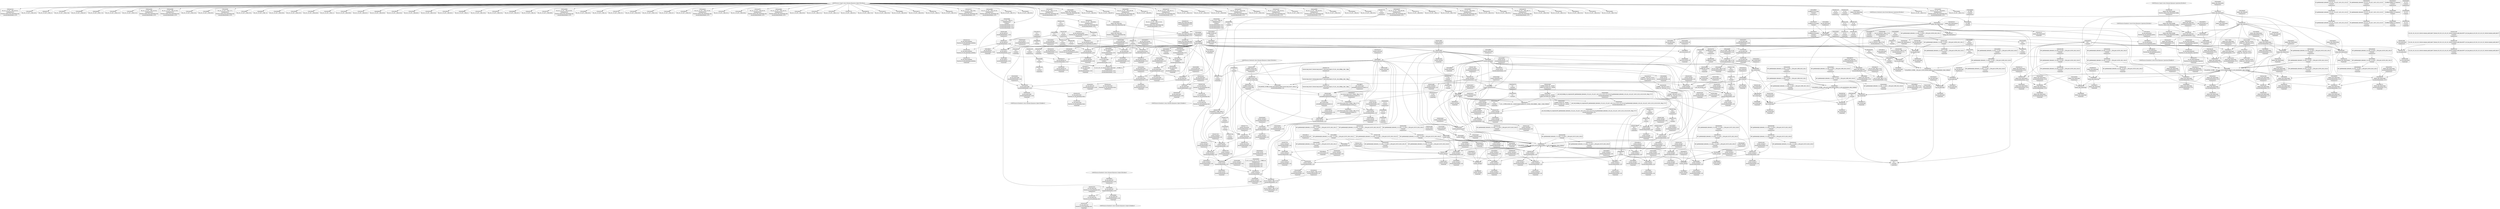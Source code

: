 digraph {
	CE0x5b2f360 [shape=record,shape=Mrecord,label="{CE0x5b2f360|ipc_has_perm:ipc_id|security/selinux/hooks.c,5134|*SummSink*}"]
	CE0x5b38fe0 [shape=record,shape=Mrecord,label="{CE0x5b38fe0|get_current:bb}"]
	CE0x5af3920 [shape=record,shape=Mrecord,label="{CE0x5af3920|80:_i32,_112:_i8*,_:_CRE_11,12_}"]
	CE0x5af7100 [shape=record,shape=Mrecord,label="{CE0x5af7100|80:_i32,_112:_i8*,_:_CRE_50,51_}"]
	CE0x5aee3b0 [shape=record,shape=Mrecord,label="{CE0x5aee3b0|ipc_has_perm:tmp1}"]
	CE0x5b0f950 [shape=record,shape=Mrecord,label="{CE0x5b0f950|current_sid:tmp13|security/selinux/hooks.c,218|*SummSink*}"]
	CE0x5b387f0 [shape=record,shape=Mrecord,label="{CE0x5b387f0|current_sid:sid|security/selinux/hooks.c,220}"]
	CE0x5afca70 [shape=record,shape=Mrecord,label="{CE0x5afca70|current_sid:if.then}"]
	CE0x5b3e670 [shape=record,shape=Mrecord,label="{CE0x5b3e670|current_sid:bb|*SummSink*}"]
	"CONST[source:1(input),value:2(dynamic)][purpose:{object}][SrcIdx:2]"
	CE0x5b08780 [shape=record,shape=Mrecord,label="{CE0x5b08780|80:_i32,_112:_i8*,_:_CRE_27,28_}"]
	CE0x5b2ca10 [shape=record,shape=Mrecord,label="{CE0x5b2ca10|current_sid:tmp17|security/selinux/hooks.c,218|*SummSink*}"]
	CE0x5b7bb20 [shape=record,shape=Mrecord,label="{CE0x5b7bb20|COLLAPSED:_GCMRE___llvm_gcov_ctr98_internal_global_2_x_i64_zeroinitializer:_elem_0:default:}"]
	CE0x5ade650 [shape=record,shape=Mrecord,label="{CE0x5ade650|selinux_shm_shmat:tmp7|security/selinux/hooks.c,5375|*SummSource*}"]
	"CONST[source:2(external),value:0(static)][purpose:{operation}][SrcIdx:1]"
	CE0x5ae4100 [shape=record,shape=Mrecord,label="{CE0x5ae4100|selinux_shm_shmat:tmp1}"]
	CE0x5b28f30 [shape=record,shape=Mrecord,label="{CE0x5b28f30|ipc_has_perm:tmp5|security/selinux/hooks.c,5131}"]
	CE0x5b33d30 [shape=record,shape=Mrecord,label="{CE0x5b33d30|current_sid:tmp4|security/selinux/hooks.c,218|*SummSource*}"]
	CE0x5aed9b0 [shape=record,shape=Mrecord,label="{CE0x5aed9b0|_call_void_mcount()_#3|*SummSink*}"]
	CE0x5b13ab0 [shape=record,shape=Mrecord,label="{CE0x5b13ab0|current_sid:entry}"]
	CE0x5b33370 [shape=record,shape=Mrecord,label="{CE0x5b33370|avc_has_perm:auditdata|Function::avc_has_perm&Arg::auditdata::|*SummSink*}"]
	CE0x5ade4b0 [shape=record,shape=Mrecord,label="{CE0x5ade4b0|i64*_getelementptr_inbounds_(_6_x_i64_,_6_x_i64_*___llvm_gcov_ctr316,_i64_0,_i64_4)|*Constant*}"]
	CE0x5af7a10 [shape=record,shape=Mrecord,label="{CE0x5af7a10|ipc_has_perm:security|security/selinux/hooks.c,5131|*SummSink*}"]
	CE0x5adcb20 [shape=record,shape=Mrecord,label="{CE0x5adcb20|80:_i32,_112:_i8*,_:_CRE_55,56_}"]
	CE0x5b05230 [shape=record,shape=Mrecord,label="{CE0x5b05230|selinux_shm_shmat:shm_perm|security/selinux/hooks.c,5379|*SummSource*}"]
	CE0x5af18c0 [shape=record,shape=Mrecord,label="{CE0x5af18c0|selinux_shm_shmat:tmp5|security/selinux/hooks.c,5374|*SummSource*}"]
	CE0x5b13390 [shape=record,shape=Mrecord,label="{CE0x5b13390|current_sid:tmp9|security/selinux/hooks.c,218}"]
	CE0x5b088b0 [shape=record,shape=Mrecord,label="{CE0x5b088b0|80:_i32,_112:_i8*,_:_CRE_28,29_}"]
	CE0x5aea850 [shape=record,shape=Mrecord,label="{CE0x5aea850|selinux_shm_shmat:shm_perm|security/selinux/hooks.c,5379}"]
	CE0x5b17710 [shape=record,shape=Mrecord,label="{CE0x5b17710|i64_3|*Constant*|*SummSink*}"]
	CE0x5b33b90 [shape=record,shape=Mrecord,label="{CE0x5b33b90|i64_0|*Constant*}"]
	CE0x5b2d250 [shape=record,shape=Mrecord,label="{CE0x5b2d250|current_sid:call4|security/selinux/hooks.c,218|*SummSource*}"]
	CE0x5b2c5e0 [shape=record,shape=Mrecord,label="{CE0x5b2c5e0|current_sid:tmp17|security/selinux/hooks.c,218}"]
	CE0x5afa280 [shape=record,shape=Mrecord,label="{CE0x5afa280|ipc_has_perm:ipc_perms|Function::ipc_has_perm&Arg::ipc_perms::|*SummSink*}"]
	CE0x5add370 [shape=record,shape=Mrecord,label="{CE0x5add370|80:_i32,_112:_i8*,_:_CRE_62,63_}"]
	CE0x5afbc10 [shape=record,shape=Mrecord,label="{CE0x5afbc10|_call_void_mcount()_#3|*SummSource*}"]
	CE0x53ba180 [shape=record,shape=Mrecord,label="{CE0x53ba180|selinux_shm_shmat:tmp3|security/selinux/hooks.c,5374|*SummSource*}"]
	CE0x5b075e0 [shape=record,shape=Mrecord,label="{CE0x5b075e0|80:_i32,_112:_i8*,_:_CRE_0,1_}"]
	CE0x5af5850 [shape=record,shape=Mrecord,label="{CE0x5af5850|ipc_has_perm:key|security/selinux/hooks.c,5134|*SummSource*}"]
	CE0x5affca0 [shape=record,shape=Mrecord,label="{CE0x5affca0|current_sid:do.body}"]
	CE0x5b046a0 [shape=record,shape=Mrecord,label="{CE0x5b046a0|i64*_getelementptr_inbounds_(_6_x_i64_,_6_x_i64_*___llvm_gcov_ctr316,_i64_0,_i64_4)|*Constant*|*SummSource*}"]
	CE0x5b3efb0 [shape=record,shape=Mrecord,label="{CE0x5b3efb0|get_current:tmp2|*SummSink*}"]
	CE0x5aee790 [shape=record,shape=Mrecord,label="{CE0x5aee790|80:_i32,_112:_i8*,_:_CRE_14,15_}"]
	CE0x5b3b640 [shape=record,shape=Mrecord,label="{CE0x5b3b640|GLOBAL:__llvm_gcov_ctr125|Global_var:__llvm_gcov_ctr125|*SummSink*}"]
	CE0x5b32ab0 [shape=record,shape=Mrecord,label="{CE0x5b32ab0|_ret_i32_%retval.0,_!dbg_!27728|security/selinux/avc.c,775}"]
	CE0x5b0a690 [shape=record,shape=Mrecord,label="{CE0x5b0a690|current_sid:tmp|*SummSource*}"]
	CE0x5af3220 [shape=record,shape=Mrecord,label="{CE0x5af3220|80:_i32,_112:_i8*,_:_CRE_76,80_|*MultipleSource*|Function::selinux_shm_shmat&Arg::shp::|security/selinux/hooks.c,5379}"]
	CE0x5b02310 [shape=record,shape=Mrecord,label="{CE0x5b02310|selinux_shm_shmat:tmp10|security/selinux/hooks.c,5379|*SummSource*}"]
	CE0x5af79a0 [shape=record,shape=Mrecord,label="{CE0x5af79a0|ipc_has_perm:tmp4|*LoadInst*|security/selinux/hooks.c,5131}"]
	CE0x5ae56b0 [shape=record,shape=Mrecord,label="{CE0x5ae56b0|80:_i32,_112:_i8*,_:_CRE_120,128_|*MultipleSource*|Function::selinux_shm_shmat&Arg::shp::|security/selinux/hooks.c,5379}"]
	CE0x6e9d6a0 [shape=record,shape=Mrecord,label="{CE0x6e9d6a0|selinux_shm_shmat:tmp4|security/selinux/hooks.c,5374|*SummSink*}"]
	CE0x5afc8d0 [shape=record,shape=Mrecord,label="{CE0x5afc8d0|current_sid:if.end|*SummSource*}"]
	"CONST[source:0(mediator),value:0(static)][purpose:{operation}][SnkIdx:3]"
	CE0x5af2e90 [shape=record,shape=Mrecord,label="{CE0x5af2e90|80:_i32,_112:_i8*,_:_CRE_70,71_}"]
	CE0x5b31b60 [shape=record,shape=Mrecord,label="{CE0x5b31b60|avc_has_perm:entry|*SummSink*}"]
	CE0x5af1680 [shape=record,shape=Mrecord,label="{CE0x5af1680|i64*_getelementptr_inbounds_(_2_x_i64_,_2_x_i64_*___llvm_gcov_ctr98,_i64_0,_i64_1)|*Constant*|*SummSource*}"]
	CE0x5af9be0 [shape=record,shape=Mrecord,label="{CE0x5af9be0|GLOBAL:ipc_has_perm|*Constant*|*SummSource*}"]
	CE0x5afa710 [shape=record,shape=Mrecord,label="{CE0x5afa710|_ret_i32_%call2,_!dbg_!27728|security/selinux/hooks.c,5136}"]
	CE0x5b13140 [shape=record,shape=Mrecord,label="{CE0x5b13140|current_sid:tmp10|security/selinux/hooks.c,218}"]
	CE0x5b27df0 [shape=record,shape=Mrecord,label="{CE0x5b27df0|i64*_getelementptr_inbounds_(_11_x_i64_,_11_x_i64_*___llvm_gcov_ctr125,_i64_0,_i64_10)|*Constant*}"]
	CE0x5b0b120 [shape=record,shape=Mrecord,label="{CE0x5b0b120|current_sid:tmp3}"]
	CE0x5b2fdd0 [shape=record,shape=Mrecord,label="{CE0x5b2fdd0|0:_i16,_4:_i32,_:_CRE_0,2_|*MultipleSource*|*LoadInst*|security/selinux/hooks.c,5131|security/selinux/hooks.c,5131|security/selinux/hooks.c,5136}"]
	CE0x5afac70 [shape=record,shape=Mrecord,label="{CE0x5afac70|_ret_i32_%call,_!dbg_!27724|security/selinux/hooks.c,5379|*SummSource*}"]
	CE0x5aea6b0 [shape=record,shape=Mrecord,label="{CE0x5aea6b0|selinux_shm_shmat:shp|Function::selinux_shm_shmat&Arg::shp::|*SummSource*}"]
	"CONST[source:0(mediator),value:2(dynamic)][purpose:{object}][SnkIdx:2]"
	CE0x5af73b0 [shape=record,shape=Mrecord,label="{CE0x5af73b0|i32_10|*Constant*}"]
	CE0x5b03760 [shape=record,shape=Mrecord,label="{CE0x5b03760|i1_true|*Constant*|*SummSource*}"]
	CE0x5b083f0 [shape=record,shape=Mrecord,label="{CE0x5b083f0|80:_i32,_112:_i8*,_:_CRE_24,25_}"]
	CE0x5b36870 [shape=record,shape=Mrecord,label="{CE0x5b36870|current_sid:cred|security/selinux/hooks.c,218|*SummSource*}"]
	CE0x5b0a970 [shape=record,shape=Mrecord,label="{CE0x5b0a970|i64_1|*Constant*}"]
	CE0x5b36e00 [shape=record,shape=Mrecord,label="{CE0x5b36e00|current_sid:tmp21|security/selinux/hooks.c,218|*SummSource*}"]
	CE0x5b2df70 [shape=record,shape=Mrecord,label="{CE0x5b2df70|_ret_%struct.task_struct*_%tmp4,_!dbg_!27714|./arch/x86/include/asm/current.h,14|*SummSink*}"]
	CE0x5b1a880 [shape=record,shape=Mrecord,label="{CE0x5b1a880|current_sid:tobool|security/selinux/hooks.c,218|*SummSink*}"]
	CE0x5afff90 [shape=record,shape=Mrecord,label="{CE0x5afff90|current_sid:land.lhs.true}"]
	CE0x5b0a3b0 [shape=record,shape=Mrecord,label="{CE0x5b0a3b0|i64*_getelementptr_inbounds_(_11_x_i64_,_11_x_i64_*___llvm_gcov_ctr125,_i64_0,_i64_0)|*Constant*|*SummSink*}"]
	CE0x5b32940 [shape=record,shape=Mrecord,label="{CE0x5b32940|avc_has_perm:tclass|Function::avc_has_perm&Arg::tclass::|*SummSink*}"]
	CE0x5aece40 [shape=record,shape=Mrecord,label="{CE0x5aece40|selinux_shm_shmat:tmp10|security/selinux/hooks.c,5379|*SummSink*}"]
	CE0x5ae62f0 [shape=record,shape=Mrecord,label="{CE0x5ae62f0|80:_i32,_112:_i8*,_:_CRE_172,176_|*MultipleSource*|Function::selinux_shm_shmat&Arg::shp::|security/selinux/hooks.c,5379}"]
	CE0x5af7840 [shape=record,shape=Mrecord,label="{CE0x5af7840|ipc_has_perm:security|security/selinux/hooks.c,5131}"]
	CE0x5aff330 [shape=record,shape=Mrecord,label="{CE0x5aff330|_call_void_mcount()_#3}"]
	CE0x5ae1380 [shape=record,shape=Mrecord,label="{CE0x5ae1380|i32_16|*Constant*}"]
	CE0x5b097f0 [shape=record,shape=Mrecord,label="{CE0x5b097f0|ipc_has_perm:tmp|*SummSource*}"]
	CE0x5addaa0 [shape=record,shape=Mrecord,label="{CE0x5addaa0|GLOBAL:current_sid|*Constant*}"]
	CE0x5b09590 [shape=record,shape=Mrecord,label="{CE0x5b09590|80:_i32,_112:_i8*,_:_CRE_40,41_}"]
	CE0x5b2c250 [shape=record,shape=Mrecord,label="{CE0x5b2c250|i8_4|*Constant*|*SummSink*}"]
	CE0x6fd0160 [shape=record,shape=Mrecord,label="{CE0x6fd0160|selinux_shm_shmat:tmp|*SummSource*}"]
	CE0x5affdb0 [shape=record,shape=Mrecord,label="{CE0x5affdb0|current_sid:do.body|*SummSource*}"]
	CE0x5afb060 [shape=record,shape=Mrecord,label="{CE0x5afb060|current_sid:tmp10|security/selinux/hooks.c,218|*SummSource*}"]
	CE0x5aff1c0 [shape=record,shape=Mrecord,label="{CE0x5aff1c0|ipc_has_perm:tmp3|*SummSource*}"]
	CE0x5af2d60 [shape=record,shape=Mrecord,label="{CE0x5af2d60|80:_i32,_112:_i8*,_:_CRE_69,70_}"]
	CE0x5b284e0 [shape=record,shape=Mrecord,label="{CE0x5b284e0|current_sid:tmp20|security/selinux/hooks.c,218|*SummSource*}"]
	CE0x5ae5f50 [shape=record,shape=Mrecord,label="{CE0x5ae5f50|80:_i32,_112:_i8*,_:_CRE_160,168_|*MultipleSource*|Function::selinux_shm_shmat&Arg::shp::|security/selinux/hooks.c,5379}"]
	CE0x5b2ded0 [shape=record,shape=Mrecord,label="{CE0x5b2ded0|_ret_%struct.task_struct*_%tmp4,_!dbg_!27714|./arch/x86/include/asm/current.h,14}"]
	CE0x5b366f0 [shape=record,shape=Mrecord,label="{CE0x5b366f0|COLLAPSED:_GCMRE_current_task_external_global_%struct.task_struct*:_elem_0::|security/selinux/hooks.c,218}"]
	CE0x5b2cfc0 [shape=record,shape=Mrecord,label="{CE0x5b2cfc0|current_sid:tmp18|security/selinux/hooks.c,218|*SummSink*}"]
	CE0x5b0bf70 [shape=record,shape=Mrecord,label="{CE0x5b0bf70|_call_void_mcount()_#3|*SummSource*}"]
	CE0x5afc350 [shape=record,shape=Mrecord,label="{CE0x5afc350|current_sid:call|security/selinux/hooks.c,218}"]
	CE0x5b37700 [shape=record,shape=Mrecord,label="{CE0x5b37700|current_sid:security|security/selinux/hooks.c,218}"]
	CE0x5add110 [shape=record,shape=Mrecord,label="{CE0x5add110|80:_i32,_112:_i8*,_:_CRE_60,61_}"]
	CE0x5b16e40 [shape=record,shape=Mrecord,label="{CE0x5b16e40|current_sid:land.lhs.true2|*SummSource*}"]
	CE0x5affaa0 [shape=record,shape=Mrecord,label="{CE0x5affaa0|i64*_getelementptr_inbounds_(_2_x_i64_,_2_x_i64_*___llvm_gcov_ctr294,_i64_0,_i64_1)|*Constant*|*SummSource*}"]
	CE0x5ae5310 [shape=record,shape=Mrecord,label="{CE0x5ae5310|80:_i32,_112:_i8*,_:_CRE_104,112_|*MultipleSource*|Function::selinux_shm_shmat&Arg::shp::|security/selinux/hooks.c,5379}"]
	CE0x5b297b0 [shape=record,shape=Mrecord,label="{CE0x5b297b0|ipc_has_perm:tmp5|security/selinux/hooks.c,5131|*SummSink*}"]
	CE0x5aedf30 [shape=record,shape=Mrecord,label="{CE0x5aedf30|i64*_getelementptr_inbounds_(_11_x_i64_,_11_x_i64_*___llvm_gcov_ctr125,_i64_0,_i64_1)|*Constant*|*SummSource*}"]
	CE0x5b13c80 [shape=record,shape=Mrecord,label="{CE0x5b13c80|current_sid:entry|*SummSink*}"]
	CE0x5b2f970 [shape=record,shape=Mrecord,label="{CE0x5b2f970|ipc_has_perm:sid1|security/selinux/hooks.c,5136|*SummSink*}"]
	CE0x5b27f20 [shape=record,shape=Mrecord,label="{CE0x5b27f20|current_sid:tmp19|security/selinux/hooks.c,218|*SummSource*}"]
	CE0x5b07400 [shape=record,shape=Mrecord,label="{CE0x5b07400|selinux_shm_shmat:shm_perm|security/selinux/hooks.c,5379|*SummSink*}"]
	CE0x5afc680 [shape=record,shape=Mrecord,label="{CE0x5afc680|current_sid:call|security/selinux/hooks.c,218|*SummSource*}"]
	CE0x5aeaa60 [shape=record,shape=Mrecord,label="{CE0x5aeaa60|_call_void_mcount()_#3|*SummSink*}"]
	CE0x5b3e920 [shape=record,shape=Mrecord,label="{CE0x5b3e920|i64*_getelementptr_inbounds_(_11_x_i64_,_11_x_i64_*___llvm_gcov_ctr125,_i64_0,_i64_0)|*Constant*|*SummSource*}"]
	CE0x5af9c50 [shape=record,shape=Mrecord,label="{CE0x5af9c50|GLOBAL:ipc_has_perm|*Constant*|*SummSink*}"]
	CE0x5b51e40 [shape=record,shape=Mrecord,label="{CE0x5b51e40|get_current:tmp2}"]
	CE0x5af7f40 [shape=record,shape=Mrecord,label="{CE0x5af7f40|selinux_shm_shmat:tmp6|security/selinux/hooks.c,5375|*SummSource*}"]
	CE0x5aee340 [shape=record,shape=Mrecord,label="{CE0x5aee340|i64_1|*Constant*}"]
	CE0x5b17570 [shape=record,shape=Mrecord,label="{CE0x5b17570|i64_3|*Constant*}"]
	CE0x5aefa50 [shape=record,shape=Mrecord,label="{CE0x5aefa50|i64_1|*Constant*}"]
	CE0x5b0a620 [shape=record,shape=Mrecord,label="{CE0x5b0a620|COLLAPSED:_GCMRE___llvm_gcov_ctr125_internal_global_11_x_i64_zeroinitializer:_elem_0:default:}"]
	CE0x5aea960 [shape=record,shape=Mrecord,label="{CE0x5aea960|_call_void_mcount()_#3|*SummSource*}"]
	CE0x5b029b0 [shape=record,shape=Mrecord,label="{CE0x5b029b0|i32_48|*Constant*|*SummSink*}"]
	CE0x5af5290 [shape=record,shape=Mrecord,label="{CE0x5af5290|selinux_shm_shmat:tmp5|security/selinux/hooks.c,5374|*SummSink*}"]
	CE0x5afa4c0 [shape=record,shape=Mrecord,label="{CE0x5afa4c0|ipc_has_perm:perms|Function::ipc_has_perm&Arg::perms::|*SummSource*}"]
	CE0x5aff4e0 [shape=record,shape=Mrecord,label="{CE0x5aff4e0|current_sid:tmp7|security/selinux/hooks.c,218|*SummSink*}"]
	CE0x5b44340 [shape=record,shape=Mrecord,label="{CE0x5b44340|i8*_getelementptr_inbounds_(_25_x_i8_,_25_x_i8_*_.str3,_i32_0,_i32_0)|*Constant*|*SummSource*}"]
	CE0x5b87630 [shape=record,shape=Mrecord,label="{CE0x5b87630|get_current:tmp1}"]
	CE0x5b0fb80 [shape=record,shape=Mrecord,label="{CE0x5b0fb80|current_sid:tmp14|security/selinux/hooks.c,218}"]
	CE0x5b334f0 [shape=record,shape=Mrecord,label="{CE0x5b334f0|_ret_i32_%retval.0,_!dbg_!27728|security/selinux/avc.c,775|*SummSource*}"]
	CE0x5af8ae0 [shape=record,shape=Mrecord,label="{CE0x5af8ae0|_ret_i32_%call,_!dbg_!27724|security/selinux/hooks.c,5379|*SummSink*}"]
	CE0x5b16c10 [shape=record,shape=Mrecord,label="{CE0x5b16c10|current_sid:if.then|*SummSink*}"]
	CE0x5b096c0 [shape=record,shape=Mrecord,label="{CE0x5b096c0|80:_i32,_112:_i8*,_:_CRE_41,42_}"]
	CE0x5af5f00 [shape=record,shape=Mrecord,label="{CE0x5af5f00|current_sid:do.end}"]
	CE0x5b2ea30 [shape=record,shape=Mrecord,label="{CE0x5b2ea30|current_sid:tmp8|security/selinux/hooks.c,218|*SummSource*}"]
	CE0x5b2ce40 [shape=record,shape=Mrecord,label="{CE0x5b2ce40|current_sid:tmp18|security/selinux/hooks.c,218|*SummSource*}"]
	CE0x5b398f0 [shape=record,shape=Mrecord,label="{CE0x5b398f0|current_sid:tmp24|security/selinux/hooks.c,220|*SummSource*}"]
	CE0x5aefe10 [shape=record,shape=Mrecord,label="{CE0x5aefe10|80:_i32,_112:_i8*,_:_CRE_32,33_}"]
	CE0x5b36680 [shape=record,shape=Mrecord,label="{CE0x5b36680|current_sid:cred|security/selinux/hooks.c,218}"]
	CE0x5aff910 [shape=record,shape=Mrecord,label="{CE0x5aff910|get_current:tmp4|./arch/x86/include/asm/current.h,14|*SummSink*}"]
	CE0x5af55b0 [shape=record,shape=Mrecord,label="{CE0x5af55b0|i32_3|*Constant*|*SummSink*}"]
	CE0x7a3c550 [shape=record,shape=Mrecord,label="{CE0x7a3c550|selinux_shm_shmat:tmp2|security/selinux/hooks.c,5374|*SummSink*}"]
	CE0x5b52630 [shape=record,shape=Mrecord,label="{CE0x5b52630|%struct.task_struct*_(%struct.task_struct**)*_asm_movq_%gs:$_1:P_,$0_,_r,im,_dirflag_,_fpsr_,_flags_}"]
	CE0x5b02920 [shape=record,shape=Mrecord,label="{CE0x5b02920|i64*_getelementptr_inbounds_(_6_x_i64_,_6_x_i64_*___llvm_gcov_ctr316,_i64_0,_i64_5)|*Constant*}"]
	CE0x5b2dcc0 [shape=record,shape=Mrecord,label="{CE0x5b2dcc0|_ret_%struct.task_struct*_%tmp4,_!dbg_!27714|./arch/x86/include/asm/current.h,14|*SummSource*}"]
	CE0x5aeab00 [shape=record,shape=Mrecord,label="{CE0x5aeab00|ipc_has_perm:call|security/selinux/hooks.c,5129}"]
	CE0x5b2edc0 [shape=record,shape=Mrecord,label="{CE0x5b2edc0|ipc_has_perm:u|security/selinux/hooks.c,5134|*SummSource*}"]
	CE0x5afb7c0 [shape=record,shape=Mrecord,label="{CE0x5afb7c0|current_sid:tmp12|security/selinux/hooks.c,218}"]
	CE0x5af28a0 [shape=record,shape=Mrecord,label="{CE0x5af28a0|80:_i32,_112:_i8*,_:_CRE_65,66_}"]
	CE0x5b39ee0 [shape=record,shape=Mrecord,label="{CE0x5b39ee0|i64*_getelementptr_inbounds_(_2_x_i64_,_2_x_i64_*___llvm_gcov_ctr98,_i64_0,_i64_0)|*Constant*|*SummSource*}"]
	CE0x5ae4d70 [shape=record,shape=Mrecord,label="{CE0x5ae4d70|80:_i32,_112:_i8*,_:_CRE_92,96_|*MultipleSource*|Function::selinux_shm_shmat&Arg::shp::|security/selinux/hooks.c,5379}"]
	CE0x5aef620 [shape=record,shape=Mrecord,label="{CE0x5aef620|i64_0|*Constant*|*SummSink*}"]
	CE0x5ae0350 [shape=record,shape=Mrecord,label="{CE0x5ae0350|selinux_shm_shmat:tmp8|security/selinux/hooks.c,5377|*SummSink*}"]
	CE0x5b16cd0 [shape=record,shape=Mrecord,label="{CE0x5b16cd0|current_sid:land.lhs.true2}"]
	CE0x5b08170 [shape=record,shape=Mrecord,label="{CE0x5b08170|selinux_shm_shmat:tmp6|security/selinux/hooks.c,5375|*SummSink*}"]
	CE0x5b37e20 [shape=record,shape=Mrecord,label="{CE0x5b37e20|current_sid:tmp23|security/selinux/hooks.c,218}"]
	CE0x5b33c90 [shape=record,shape=Mrecord,label="{CE0x5b33c90|current_sid:tmp4|security/selinux/hooks.c,218}"]
	CE0x5b38a40 [shape=record,shape=Mrecord,label="{CE0x5b38a40|current_sid:sid|security/selinux/hooks.c,220|*SummSource*}"]
	CE0x5af1f10 [shape=record,shape=Mrecord,label="{CE0x5af1f10|get_current:tmp1|*SummSink*}"]
	CE0x5b390e0 [shape=record,shape=Mrecord,label="{CE0x5b390e0|i64*_getelementptr_inbounds_(_2_x_i64_,_2_x_i64_*___llvm_gcov_ctr98,_i64_0,_i64_0)|*Constant*|*SummSink*}"]
	CE0x5b08520 [shape=record,shape=Mrecord,label="{CE0x5b08520|80:_i32,_112:_i8*,_:_CRE_25,26_}"]
	CE0x5b04dc0 [shape=record,shape=Mrecord,label="{CE0x5b04dc0|selinux_shm_shmat:tmp11|security/selinux/hooks.c,5379|*SummSource*}"]
	CE0x5b31880 [shape=record,shape=Mrecord,label="{CE0x5b31880|avc_has_perm:entry|*SummSource*}"]
	CE0x5afa130 [shape=record,shape=Mrecord,label="{CE0x5afa130|ipc_has_perm:ipc_perms|Function::ipc_has_perm&Arg::ipc_perms::}"]
	CE0x5ae6e00 [shape=record,shape=Mrecord,label="{CE0x5ae6e00|selinux_shm_shmat:call|security/selinux/hooks.c,5379}"]
	CE0x5aea3d0 [shape=record,shape=Mrecord,label="{CE0x5aea3d0|selinux_shm_shmat:shmflg|Function::selinux_shm_shmat&Arg::shmflg::|*SummSource*}"]
	CE0x5b305c0 [shape=record,shape=Mrecord,label="{CE0x5b305c0|ipc_has_perm:tmp7|security/selinux/hooks.c,5136|*SummSink*}"]
	CE0x5b37190 [shape=record,shape=Mrecord,label="{CE0x5b37190|i32_22|*Constant*|*SummSource*}"]
	CE0x5afa530 [shape=record,shape=Mrecord,label="{CE0x5afa530|ipc_has_perm:perms|Function::ipc_has_perm&Arg::perms::|*SummSink*}"]
	CE0x5af5b70 [shape=record,shape=Mrecord,label="{CE0x5af5b70|ipc_has_perm:tmp6|*LoadInst*|security/selinux/hooks.c,5134}"]
	CE0x5afe6f0 [shape=record,shape=Mrecord,label="{CE0x5afe6f0|i32_4096|*Constant*|*SummSink*}"]
	CE0x5addd20 [shape=record,shape=Mrecord,label="{CE0x5addd20|GLOBAL:current_sid|*Constant*|*SummSink*}"]
	CE0x5ae5a20 [shape=record,shape=Mrecord,label="{CE0x5ae5a20|80:_i32,_112:_i8*,_:_CRE_136,144_|*MultipleSource*|Function::selinux_shm_shmat&Arg::shp::|security/selinux/hooks.c,5379}"]
	CE0x5af2fc0 [shape=record,shape=Mrecord,label="{CE0x5af2fc0|80:_i32,_112:_i8*,_:_CRE_71,72_}"]
	CE0x5b19a80 [shape=record,shape=Mrecord,label="{CE0x5b19a80|get_current:tmp4|./arch/x86/include/asm/current.h,14}"]
	CE0x5b19e70 [shape=record,shape=Mrecord,label="{CE0x5b19e70|current_sid:land.lhs.true|*SummSink*}"]
	CE0x5b45650 [shape=record,shape=Mrecord,label="{CE0x5b45650|i8*_getelementptr_inbounds_(_45_x_i8_,_45_x_i8_*_.str12,_i32_0,_i32_0)|*Constant*|*SummSource*}"]
	CE0x5b05cf0 [shape=record,shape=Mrecord,label="{CE0x5b05cf0|selinux_shm_shmat:entry}"]
	CE0x5afd3a0 [shape=record,shape=Mrecord,label="{CE0x5afd3a0|i64*_getelementptr_inbounds_(_2_x_i64_,_2_x_i64_*___llvm_gcov_ctr294,_i64_0,_i64_0)|*Constant*}"]
	CE0x5b08fa0 [shape=record,shape=Mrecord,label="{CE0x5b08fa0|selinux_shm_shmat:call|security/selinux/hooks.c,5379|*SummSink*}"]
	CE0x5b2ec70 [shape=record,shape=Mrecord,label="{CE0x5b2ec70|ipc_has_perm:ipc_id|security/selinux/hooks.c,5134}"]
	CE0x5b162b0 [shape=record,shape=Mrecord,label="{CE0x5b162b0|i64*_getelementptr_inbounds_(_11_x_i64_,_11_x_i64_*___llvm_gcov_ctr125,_i64_0,_i64_6)|*Constant*|*SummSink*}"]
	CE0x5af9e60 [shape=record,shape=Mrecord,label="{CE0x5af9e60|ipc_has_perm:entry|*SummSource*}"]
	CE0x5b37cb0 [shape=record,shape=Mrecord,label="{CE0x5b37cb0|current_sid:tmp22|security/selinux/hooks.c,218|*SummSource*}"]
	CE0x5b29f50 [shape=record,shape=Mrecord,label="{CE0x5b29f50|ipc_has_perm:type|security/selinux/hooks.c,5133|*SummSink*}"]
	CE0x5ae6690 [shape=record,shape=Mrecord,label="{CE0x5ae6690|80:_i32,_112:_i8*,_:_CRE_184,192_|*MultipleSource*|Function::selinux_shm_shmat&Arg::shp::|security/selinux/hooks.c,5379}"]
	CE0x5afad70 [shape=record,shape=Mrecord,label="{CE0x5afad70|current_sid:tmp9|security/selinux/hooks.c,218|*SummSink*}"]
	CE0x5b2e870 [shape=record,shape=Mrecord,label="{CE0x5b2e870|0:_i8,_:_GCMR_current_sid.__warned_internal_global_i8_0,_section_.data.unlikely_,_align_1:_elem_0:default:}"]
	CE0x5b306c0 [shape=record,shape=Mrecord,label="{CE0x5b306c0|ipc_has_perm:sclass|security/selinux/hooks.c,5136|*SummSource*}"]
	CE0x5b64200 [shape=record,shape=Mrecord,label="{CE0x5b64200|i64_1|*Constant*}"]
	CE0x5af9060 [shape=record,shape=Mrecord,label="{CE0x5af9060|ipc_has_perm:bb|*SummSource*}"]
	CE0x5b104e0 [shape=record,shape=Mrecord,label="{CE0x5b104e0|get_current:tmp3|*SummSource*}"]
	CE0x5af68b0 [shape=record,shape=Mrecord,label="{CE0x5af68b0|80:_i32,_112:_i8*,_:_CRE_43,44_}"]
	CE0x5b0f8e0 [shape=record,shape=Mrecord,label="{CE0x5b0f8e0|current_sid:tmp13|security/selinux/hooks.c,218|*SummSource*}"]
	CE0x5b3d8a0 [shape=record,shape=Mrecord,label="{CE0x5b3d8a0|i8_1|*Constant*|*SummSink*}"]
	CE0x5afa1a0 [shape=record,shape=Mrecord,label="{CE0x5afa1a0|ipc_has_perm:ipc_perms|Function::ipc_has_perm&Arg::ipc_perms::|*SummSource*}"]
	CE0x5b315c0 [shape=record,shape=Mrecord,label="{CE0x5b315c0|i32_(i32,_i32,_i16,_i32,_%struct.common_audit_data*)*_bitcast_(i32_(i32,_i32,_i16,_i32,_%struct.common_audit_data.495*)*_avc_has_perm_to_i32_(i32,_i32,_i16,_i32,_%struct.common_audit_data*)*)|*Constant*|*SummSink*}"]
	CE0x5b057a0 [shape=record,shape=Mrecord,label="{CE0x5b057a0|selinux_shm_shmat:bb}"]
	CE0x5b08d40 [shape=record,shape=Mrecord,label="{CE0x5b08d40|80:_i32,_112:_i8*,_:_CRE_8,9_}"]
	CE0x5b14c20 [shape=record,shape=Mrecord,label="{CE0x5b14c20|current_sid:tmp15|security/selinux/hooks.c,218}"]
	CE0x5b00670 [shape=record,shape=Mrecord,label="{CE0x5b00670|ipc_has_perm:security|security/selinux/hooks.c,5131|*SummSource*}"]
	CE0x5ae54e0 [shape=record,shape=Mrecord,label="{CE0x5ae54e0|80:_i32,_112:_i8*,_:_CRE_112,120_|*MultipleSource*|Function::selinux_shm_shmat&Arg::shp::|security/selinux/hooks.c,5379}"]
	CE0x5b3d550 [shape=record,shape=Mrecord,label="{CE0x5b3d550|i8_1|*Constant*}"]
	CE0x5ade220 [shape=record,shape=Mrecord,label="{CE0x5ade220|get_current:tmp3}"]
	CE0x5b07d80 [shape=record,shape=Mrecord,label="{CE0x5b07d80|ipc_has_perm:tmp2|*SummSource*}"]
	CE0x5b310f0 [shape=record,shape=Mrecord,label="{CE0x5b310f0|ipc_has_perm:call2|security/selinux/hooks.c,5136|*SummSink*}"]
	CE0x5ae41b0 [shape=record,shape=Mrecord,label="{CE0x5ae41b0|selinux_shm_shmat:bb|*SummSink*}"]
	CE0x5b3d2a0 [shape=record,shape=Mrecord,label="{CE0x5b3d2a0|current_sid:tmp16|security/selinux/hooks.c,218|*SummSource*}"]
	CE0x5b04840 [shape=record,shape=Mrecord,label="{CE0x5b04840|i64*_getelementptr_inbounds_(_6_x_i64_,_6_x_i64_*___llvm_gcov_ctr316,_i64_0,_i64_4)|*Constant*|*SummSink*}"]
	CE0x5b01490 [shape=record,shape=Mrecord,label="{CE0x5b01490|i32_48|*Constant*|*SummSource*}"]
	CE0x5ae0ff0 [shape=record,shape=Mrecord,label="{CE0x5ae0ff0|COLLAPSED:_GCMRE___llvm_gcov_ctr316_internal_global_6_x_i64_zeroinitializer:_elem_0:default:}"]
	CE0x5b2e410 [shape=record,shape=Mrecord,label="{CE0x5b2e410|current_sid:do.end|*SummSource*}"]
	CE0x5b2bfb0 [shape=record,shape=Mrecord,label="{CE0x5b2bfb0|i8_4|*Constant*}"]
	CE0x5b3b510 [shape=record,shape=Mrecord,label="{CE0x5b3b510|GLOBAL:__llvm_gcov_ctr125|Global_var:__llvm_gcov_ctr125|*SummSource*}"]
	CE0x5b076e0 [shape=record,shape=Mrecord,label="{CE0x5b076e0|i32_0|*Constant*}"]
	CE0x5aed0b0 [shape=record,shape=Mrecord,label="{CE0x5aed0b0|selinux_shm_shmat:tmp11|security/selinux/hooks.c,5379}"]
	CE0x5afeed0 [shape=record,shape=Mrecord,label="{CE0x5afeed0|selinux_shm_shmat:bb|*SummSource*}"]
	CE0x5adc9f0 [shape=record,shape=Mrecord,label="{CE0x5adc9f0|80:_i32,_112:_i8*,_:_CRE_54,55_}"]
	CE0x5af6600 [shape=record,shape=Mrecord,label="{CE0x5af6600|selinux_shm_shmat:tobool|security/selinux/hooks.c,5374|*SummSink*}"]
	CE0x5b29db0 [shape=record,shape=Mrecord,label="{CE0x5b29db0|ipc_has_perm:type|security/selinux/hooks.c,5133|*SummSource*}"]
	CE0x5b2dc30 [shape=record,shape=Mrecord,label="{CE0x5b2dc30|get_current:entry|*SummSink*}"]
	CE0x5b44b10 [shape=record,shape=Mrecord,label="{CE0x5b44b10|GLOBAL:lockdep_rcu_suspicious|*Constant*|*SummSource*}"]
	"CONST[source:2(external),value:2(dynamic)][purpose:{subject}][SrcIdx:5]"
	CE0x5ae6a30 [shape=record,shape=Mrecord,label="{CE0x5ae6a30|80:_i32,_112:_i8*,_:_CRE_200,208_|*MultipleSource*|Function::selinux_shm_shmat&Arg::shp::|security/selinux/hooks.c,5379}"]
	CE0x5af27a0 [shape=record,shape=Mrecord,label="{CE0x5af27a0|80:_i32,_112:_i8*,_:_CRE_64,65_}"]
	CE0x5b012e0 [shape=record,shape=Mrecord,label="{CE0x5b012e0|i32_16|*Constant*|*SummSource*}"]
	CE0x5b19b90 [shape=record,shape=Mrecord,label="{CE0x5b19b90|ipc_has_perm:tmp2}"]
	CE0x5b0bb50 [shape=record,shape=Mrecord,label="{CE0x5b0bb50|selinux_shm_shmat:tmp5|security/selinux/hooks.c,5374}"]
	CE0x5b377e0 [shape=record,shape=Mrecord,label="{CE0x5b377e0|current_sid:security|security/selinux/hooks.c,218|*SummSink*}"]
	CE0x5b36c80 [shape=record,shape=Mrecord,label="{CE0x5b36c80|current_sid:tmp21|security/selinux/hooks.c,218}"]
	CE0x5b02560 [shape=record,shape=Mrecord,label="{CE0x5b02560|80:_i32,_112:_i8*,_:_CRE_1,2_}"]
	CE0x5afd860 [shape=record,shape=Mrecord,label="{CE0x5afd860|i64*_getelementptr_inbounds_(_11_x_i64_,_11_x_i64_*___llvm_gcov_ctr125,_i64_0,_i64_1)|*Constant*}"]
	CE0x5b09200 [shape=record,shape=Mrecord,label="{CE0x5b09200|80:_i32,_112:_i8*,_:_CRE_37,38_}"]
	CE0x7a3c6f0 [shape=record,shape=Mrecord,label="{CE0x7a3c6f0|GLOBAL:__llvm_gcov_ctr316|Global_var:__llvm_gcov_ctr316|*SummSink*}"]
	CE0x5b32d20 [shape=record,shape=Mrecord,label="{CE0x5b32d20|avc_has_perm:requested|Function::avc_has_perm&Arg::requested::}"]
	CE0x5b30c80 [shape=record,shape=Mrecord,label="{CE0x5b30c80|ipc_has_perm:tmp8|security/selinux/hooks.c,5136|*SummSink*}"]
	CE0x5ae1640 [shape=record,shape=Mrecord,label="{CE0x5ae1640|selinux_shm_shmat:tmp9|security/selinux/hooks.c,5377|*SummSink*}"]
	CE0x5af2200 [shape=record,shape=Mrecord,label="{CE0x5af2200|selinux_shm_shmat:if.end|*SummSource*}"]
	CE0x5b2a540 [shape=record,shape=Mrecord,label="{CE0x5b2a540|ipc_has_perm:key|security/selinux/hooks.c,5134|*SummSink*}"]
	CE0x5b37f20 [shape=record,shape=Mrecord,label="{CE0x5b37f20|current_sid:tmp22|security/selinux/hooks.c,218|*SummSink*}"]
	CE0x5b10610 [shape=record,shape=Mrecord,label="{CE0x5b10610|_call_void_mcount()_#3}"]
	CE0x7a3c610 [shape=record,shape=Mrecord,label="{CE0x7a3c610|GLOBAL:__llvm_gcov_ctr316|Global_var:__llvm_gcov_ctr316}"]
	CE0x5afd000 [shape=record,shape=Mrecord,label="{CE0x5afd000|i64*_getelementptr_inbounds_(_2_x_i64_,_2_x_i64_*___llvm_gcov_ctr294,_i64_0,_i64_0)|*Constant*|*SummSource*}"]
	CE0x5af3580 [shape=record,shape=Mrecord,label="{CE0x5af3580|80:_i32,_112:_i8*,_:_CRE_84,88_|*MultipleSource*|Function::selinux_shm_shmat&Arg::shp::|security/selinux/hooks.c,5379}"]
	CE0x5b30130 [shape=record,shape=Mrecord,label="{CE0x5b30130|ipc_has_perm:sclass|security/selinux/hooks.c,5136}"]
	CE0x5b32020 [shape=record,shape=Mrecord,label="{CE0x5b32020|avc_has_perm:ssid|Function::avc_has_perm&Arg::ssid::|*SummSource*}"]
	CE0x5adc790 [shape=record,shape=Mrecord,label="{CE0x5adc790|80:_i32,_112:_i8*,_:_CRE_52,53_}"]
	CE0x5afb310 [shape=record,shape=Mrecord,label="{CE0x5afb310|current_sid:tmp11|security/selinux/hooks.c,218}"]
	CE0x5b64170 [shape=record,shape=Mrecord,label="{CE0x5b64170|get_current:tmp|*SummSink*}"]
	CE0x5af5c70 [shape=record,shape=Mrecord,label="{CE0x5af5c70|ipc_has_perm:tmp6|*LoadInst*|security/selinux/hooks.c,5134|*SummSink*}"]
	CE0x5b07750 [shape=record,shape=Mrecord,label="{CE0x5b07750|i32_0|*Constant*|*SummSource*}"]
	CE0x5afd790 [shape=record,shape=Mrecord,label="{CE0x5afd790|current_sid:tmp1|*SummSource*}"]
	CE0x5aefbb0 [shape=record,shape=Mrecord,label="{CE0x5aefbb0|80:_i32,_112:_i8*,_:_CRE_30,31_}"]
	CE0x5ae6120 [shape=record,shape=Mrecord,label="{CE0x5ae6120|80:_i32,_112:_i8*,_:_CRE_168,172_|*MultipleSource*|Function::selinux_shm_shmat&Arg::shp::|security/selinux/hooks.c,5379}"]
	CE0x5af8370 [shape=record,shape=Mrecord,label="{CE0x5af8370|selinux_shm_shmat:call|security/selinux/hooks.c,5379|*SummSource*}"]
	CE0x5af2b00 [shape=record,shape=Mrecord,label="{CE0x5af2b00|80:_i32,_112:_i8*,_:_CRE_67,68_}"]
	CE0x5af43b0 [shape=record,shape=Mrecord,label="{CE0x5af43b0|80:_i32,_112:_i8*,_:_CRE_21,22_}"]
	CE0x5b131b0 [shape=record,shape=Mrecord,label="{CE0x5b131b0|i64_5|*Constant*}"]
	CE0x5b082c0 [shape=record,shape=Mrecord,label="{CE0x5b082c0|80:_i32,_112:_i8*,_:_CRE_23,24_}"]
	CE0x5b03d00 [shape=record,shape=Mrecord,label="{CE0x5b03d00|i64*_getelementptr_inbounds_(_11_x_i64_,_11_x_i64_*___llvm_gcov_ctr125,_i64_0,_i64_8)|*Constant*|*SummSource*}"]
	CE0x5b12980 [shape=record,shape=Mrecord,label="{CE0x5b12980|current_sid:tobool1|security/selinux/hooks.c,218|*SummSource*}"]
	CE0x5b30920 [shape=record,shape=Mrecord,label="{CE0x5b30920|ipc_has_perm:tmp8|security/selinux/hooks.c,5136}"]
	CE0x5b2a140 [shape=record,shape=Mrecord,label="{CE0x5b2a140|0:_i8,_8:_i32,_24:_%struct.selinux_audit_data*,_:_SCMRE_0,1_|*MultipleSource*|security/selinux/hooks.c,5133|security/selinux/hooks.c, 5128}"]
	CE0x5ae8ec0 [shape=record,shape=Mrecord,label="{CE0x5ae8ec0|selinux_shm_shmat:entry|*SummSink*}"]
	CE0x53ba110 [shape=record,shape=Mrecord,label="{CE0x53ba110|selinux_shm_shmat:tmp3|security/selinux/hooks.c,5374|*SummSink*}"]
	CE0x5b01420 [shape=record,shape=Mrecord,label="{CE0x5b01420|i32_16|*Constant*|*SummSink*}"]
	CE0x5af6780 [shape=record,shape=Mrecord,label="{CE0x5af6780|80:_i32,_112:_i8*,_:_CRE_42,43_}"]
	CE0x5af5510 [shape=record,shape=Mrecord,label="{CE0x5af5510|i32_3|*Constant*|*SummSource*}"]
	CE0x5afd240 [shape=record,shape=Mrecord,label="{CE0x5afd240|ipc_has_perm:tmp}"]
	CE0x5adcd80 [shape=record,shape=Mrecord,label="{CE0x5adcd80|80:_i32,_112:_i8*,_:_CRE_57,58_}"]
	CE0x5b31dd0 [shape=record,shape=Mrecord,label="{CE0x5b31dd0|avc_has_perm:ssid|Function::avc_has_perm&Arg::ssid::}"]
	CE0x5b002d0 [shape=record,shape=Mrecord,label="{CE0x5b002d0|_ret_i32_%tmp24,_!dbg_!27742|security/selinux/hooks.c,220}"]
	CE0x5b0a9e0 [shape=record,shape=Mrecord,label="{CE0x5b0a9e0|current_sid:tmp1}"]
	CE0x5af7230 [shape=record,shape=Mrecord,label="{CE0x5af7230|80:_i32,_112:_i8*,_:_CRE_51,52_}"]
	CE0x5b38d50 [shape=record,shape=Mrecord,label="{CE0x5b38d50|0:_i32,_4:_i32,_8:_i32,_12:_i32,_:_CMRE_4,8_|*MultipleSource*|security/selinux/hooks.c,218|security/selinux/hooks.c,218|security/selinux/hooks.c,220}"]
	CE0x5b03920 [shape=record,shape=Mrecord,label="{CE0x5b03920|i1_true|*Constant*|*SummSink*}"]
	CE0x5b36f30 [shape=record,shape=Mrecord,label="{CE0x5b36f30|i32_22|*Constant*}"]
	CE0x5ae4ba0 [shape=record,shape=Mrecord,label="{CE0x5ae4ba0|80:_i32,_112:_i8*,_:_CRE_88,92_|*MultipleSource*|Function::selinux_shm_shmat&Arg::shp::|security/selinux/hooks.c,5379}"]
	CE0x5af3b80 [shape=record,shape=Mrecord,label="{CE0x5af3b80|80:_i32,_112:_i8*,_:_CRE_13,14_}"]
	CE0x5b00c70 [shape=record,shape=Mrecord,label="{CE0x5b00c70|selinux_shm_shmat:tmp2|security/selinux/hooks.c,5374}"]
	CE0x5b33890 [shape=record,shape=Mrecord,label="{CE0x5b33890|current_sid:do.end|*SummSink*}"]
	CE0x5ae21e0 [shape=record,shape=Mrecord,label="{CE0x5ae21e0|selinux_shm_shmat:if.then|*SummSink*}"]
	CE0x5b198e0 [shape=record,shape=Mrecord,label="{CE0x5b198e0|_call_void_mcount()_#3|*SummSource*}"]
	CE0x5b2cca0 [shape=record,shape=Mrecord,label="{CE0x5b2cca0|current_sid:tmp18|security/selinux/hooks.c,218}"]
	CE0x5b2d8d0 [shape=record,shape=Mrecord,label="{CE0x5b2d8d0|GLOBAL:get_current|*Constant*|*SummSink*}"]
	CE0x5ae01c0 [shape=record,shape=Mrecord,label="{CE0x5ae01c0|selinux_shm_shmat:tmp8|security/selinux/hooks.c,5377|*SummSource*}"]
	CE0x5b45990 [shape=record,shape=Mrecord,label="{CE0x5b45990|i64*_getelementptr_inbounds_(_11_x_i64_,_11_x_i64_*___llvm_gcov_ctr125,_i64_0,_i64_9)|*Constant*}"]
	CE0x5b09780 [shape=record,shape=Mrecord,label="{CE0x5b09780|COLLAPSED:_GCMRE___llvm_gcov_ctr294_internal_global_2_x_i64_zeroinitializer:_elem_0:default:}"]
	CE0x5b175e0 [shape=record,shape=Mrecord,label="{CE0x5b175e0|i64_3|*Constant*|*SummSource*}"]
	CE0x5aecc90 [shape=record,shape=Mrecord,label="{CE0x5aecc90|selinux_shm_shmat:and|security/selinux/hooks.c,5374|*SummSink*}"]
	CE0x5b30840 [shape=record,shape=Mrecord,label="{CE0x5b30840|ipc_has_perm:sclass|security/selinux/hooks.c,5136|*SummSink*}"]
	CE0x5b16690 [shape=record,shape=Mrecord,label="{CE0x5b16690|current_sid:tmp13|security/selinux/hooks.c,218}"]
	CE0x5ae5140 [shape=record,shape=Mrecord,label="{CE0x5ae5140|80:_i32,_112:_i8*,_:_CRE_100,102_|*MultipleSource*|Function::selinux_shm_shmat&Arg::shp::|security/selinux/hooks.c,5379}"]
	CE0x5b19780 [shape=record,shape=Mrecord,label="{CE0x5b19780|current_sid:tmp8|security/selinux/hooks.c,218}"]
	CE0x5b13490 [shape=record,shape=Mrecord,label="{CE0x5b13490|current_sid:tmp9|security/selinux/hooks.c,218|*SummSource*}"]
	CE0x5af0070 [shape=record,shape=Mrecord,label="{CE0x5af0070|80:_i32,_112:_i8*,_:_CRE_34,35_}"]
	CE0x5ae13f0 [shape=record,shape=Mrecord,label="{CE0x5ae13f0|selinux_shm_shmat:tmp9|security/selinux/hooks.c,5377}"]
	CE0x5b12fd0 [shape=record,shape=Mrecord,label="{CE0x5b12fd0|i64_4|*Constant*|*SummSink*}"]
	CE0x5b29660 [shape=record,shape=Mrecord,label="{CE0x5b29660|ipc_has_perm:tmp5|security/selinux/hooks.c,5131|*SummSource*}"]
	CE0x5b05ea0 [shape=record,shape=Mrecord,label="{CE0x5b05ea0|selinux_shm_shmat:tmp7|security/selinux/hooks.c,5375|*SummSink*}"]
	CE0x5b30b50 [shape=record,shape=Mrecord,label="{CE0x5b30b50|ipc_has_perm:tmp8|security/selinux/hooks.c,5136|*SummSource*}"]
	CE0x5af7600 [shape=record,shape=Mrecord,label="{CE0x5af7600|i32_10|*Constant*|*SummSink*}"]
	CE0x5af9f30 [shape=record,shape=Mrecord,label="{CE0x5af9f30|ipc_has_perm:entry|*SummSink*}"]
	CE0x5af1120 [shape=record,shape=Mrecord,label="{CE0x5af1120|80:_i32,_112:_i8*,_:_CRE_4,5_}"]
	CE0x5b876a0 [shape=record,shape=Mrecord,label="{CE0x5b876a0|get_current:tmp1|*SummSource*}"]
	CE0x5b51eb0 [shape=record,shape=Mrecord,label="{CE0x5b51eb0|get_current:tmp2|*SummSource*}"]
	CE0x5afbec0 [shape=record,shape=Mrecord,label="{CE0x5afbec0|ipc_has_perm:call|security/selinux/hooks.c,5129|*SummSource*}"]
	CE0x5b37020 [shape=record,shape=Mrecord,label="{CE0x5b37020|current_sid:tmp21|security/selinux/hooks.c,218|*SummSink*}"]
	CE0x5b39330 [shape=record,shape=Mrecord,label="{CE0x5b39330|i64*_getelementptr_inbounds_(_2_x_i64_,_2_x_i64_*___llvm_gcov_ctr98,_i64_0,_i64_0)|*Constant*}"]
	CE0x5afb9a0 [shape=record,shape=Mrecord,label="{CE0x5afb9a0|_call_void_mcount()_#3}"]
	CE0x5b39a80 [shape=record,shape=Mrecord,label="{CE0x5b39a80|current_sid:tmp24|security/selinux/hooks.c,220|*SummSink*}"]
	CE0x5afa010 [shape=record,shape=Mrecord,label="{CE0x5afa010|ipc_has_perm:perms|Function::ipc_has_perm&Arg::perms::}"]
	CE0x5b453a0 [shape=record,shape=Mrecord,label="{CE0x5b453a0|i32_218|*Constant*|*SummSink*}"]
	CE0x5b004c0 [shape=record,shape=Mrecord,label="{CE0x5b004c0|_ret_i32_%tmp24,_!dbg_!27742|security/selinux/hooks.c,220|*SummSource*}"]
	CE0x5b38140 [shape=record,shape=Mrecord,label="{CE0x5b38140|current_sid:tmp23|security/selinux/hooks.c,218|*SummSource*}"]
	CE0x5b382c0 [shape=record,shape=Mrecord,label="{CE0x5b382c0|current_sid:tmp23|security/selinux/hooks.c,218|*SummSink*}"]
	CE0x5b3c7c0 [shape=record,shape=Mrecord,label="{CE0x5b3c7c0|current_sid:tmp5|security/selinux/hooks.c,218}"]
	CE0x5b2fe40 [shape=record,shape=Mrecord,label="{CE0x5b2fe40|0:_i16,_4:_i32,_:_CRE_4,8_|*MultipleSource*|*LoadInst*|security/selinux/hooks.c,5131|security/selinux/hooks.c,5131|security/selinux/hooks.c,5136}"]
	CE0x5af5d50 [shape=record,shape=Mrecord,label="{CE0x5af5d50|ipc_has_perm:u|security/selinux/hooks.c,5134}"]
	CE0x5b33220 [shape=record,shape=Mrecord,label="{CE0x5b33220|avc_has_perm:auditdata|Function::avc_has_perm&Arg::auditdata::|*SummSource*}"]
	CE0x5afb510 [shape=record,shape=Mrecord,label="{CE0x5afb510|current_sid:tmp11|security/selinux/hooks.c,218|*SummSource*}"]
	CE0x5b15620 [shape=record,shape=Mrecord,label="{CE0x5b15620|current_sid:tmp6|security/selinux/hooks.c,218|*SummSource*}"]
	CE0x5b456c0 [shape=record,shape=Mrecord,label="{CE0x5b456c0|i8*_getelementptr_inbounds_(_45_x_i8_,_45_x_i8_*_.str12,_i32_0,_i32_0)|*Constant*|*SummSink*}"]
	CE0x5b01690 [shape=record,shape=Mrecord,label="{CE0x5b01690|i64*_getelementptr_inbounds_(_6_x_i64_,_6_x_i64_*___llvm_gcov_ctr316,_i64_0,_i64_5)|*Constant*|*SummSource*}"]
	CE0x5af6d70 [shape=record,shape=Mrecord,label="{CE0x5af6d70|80:_i32,_112:_i8*,_:_CRE_47,48_}"]
	CE0x5b090d0 [shape=record,shape=Mrecord,label="{CE0x5b090d0|80:_i32,_112:_i8*,_:_CRE_36,37_}"]
	CE0x5b331b0 [shape=record,shape=Mrecord,label="{CE0x5b331b0|avc_has_perm:auditdata|Function::avc_has_perm&Arg::auditdata::}"]
	CE0x5b320c0 [shape=record,shape=Mrecord,label="{CE0x5b320c0|avc_has_perm:ssid|Function::avc_has_perm&Arg::ssid::|*SummSink*}"]
	CE0x5b39db0 [shape=record,shape=Mrecord,label="{CE0x5b39db0|get_current:bb|*SummSink*}"]
	CE0x5b09b90 [shape=record,shape=Mrecord,label="{CE0x5b09b90|current_sid:call|security/selinux/hooks.c,218|*SummSink*}"]
	CE0x5ae8d10 [shape=record,shape=Mrecord,label="{CE0x5ae8d10|selinux_shm_shmat:if.then|*SummSource*}"]
	CE0x5aec000 [shape=record,shape=Mrecord,label="{CE0x5aec000|selinux_shm_shmat:if.then}"]
	CE0x5b31260 [shape=record,shape=Mrecord,label="{CE0x5b31260|i32_(i32,_i32,_i16,_i32,_%struct.common_audit_data*)*_bitcast_(i32_(i32,_i32,_i16,_i32,_%struct.common_audit_data.495*)*_avc_has_perm_to_i32_(i32,_i32,_i16,_i32,_%struct.common_audit_data*)*)|*Constant*}"]
	CE0x6e9d630 [shape=record,shape=Mrecord,label="{CE0x6e9d630|selinux_shm_shmat:tmp4|security/selinux/hooks.c,5374|*SummSource*}"]
	CE0x5b29c30 [shape=record,shape=Mrecord,label="{CE0x5b29c30|ipc_has_perm:type|security/selinux/hooks.c,5133}"]
	CE0x5b7bb90 [shape=record,shape=Mrecord,label="{CE0x5b7bb90|get_current:tmp|*SummSource*}"]
	CE0x5afbcb0 [shape=record,shape=Mrecord,label="{CE0x5afbcb0|_call_void_mcount()_#3|*SummSink*}"]
	CE0x5ae9440 [shape=record,shape=Mrecord,label="{CE0x5ae9440|selinux_shm_shmat:tmp1|*SummSource*}"]
	CE0x5b36560 [shape=record,shape=Mrecord,label="{CE0x5b36560|i32_78|*Constant*|*SummSource*}"]
	CE0x5b32500 [shape=record,shape=Mrecord,label="{CE0x5b32500|avc_has_perm:tsid|Function::avc_has_perm&Arg::tsid::|*SummSink*}"]
	CE0x5aeeb20 [shape=record,shape=Mrecord,label="{CE0x5aeeb20|80:_i32,_112:_i8*,_:_CRE_17,18_}"]
	CE0x5b33e30 [shape=record,shape=Mrecord,label="{CE0x5b33e30|current_sid:tmp4|security/selinux/hooks.c,218|*SummSink*}"]
	CE0x5b2c9a0 [shape=record,shape=Mrecord,label="{CE0x5b2c9a0|current_sid:tmp17|security/selinux/hooks.c,218|*SummSource*}"]
	CE0x5af44e0 [shape=record,shape=Mrecord,label="{CE0x5af44e0|80:_i32,_112:_i8*,_:_CRE_22,23_}"]
	CE0x5b373a0 [shape=record,shape=Mrecord,label="{CE0x5b373a0|i32_22|*Constant*|*SummSink*}"]
	CE0x5aefce0 [shape=record,shape=Mrecord,label="{CE0x5aefce0|80:_i32,_112:_i8*,_:_CRE_31,32_}"]
	CE0x5afc860 [shape=record,shape=Mrecord,label="{CE0x5afc860|current_sid:if.end}"]
	CE0x5b13820 [shape=record,shape=Mrecord,label="{CE0x5b13820|current_sid:tmp2|*SummSink*}"]
	CE0x5b02be0 [shape=record,shape=Mrecord,label="{CE0x5b02be0|selinux_shm_shmat:perms.0|*SummSink*}"]
	CE0x5aff870 [shape=record,shape=Mrecord,label="{CE0x5aff870|get_current:tmp4|./arch/x86/include/asm/current.h,14|*SummSource*}"]
	CE0x5aed040 [shape=record,shape=Mrecord,label="{CE0x5aed040|selinux_shm_shmat:shp|Function::selinux_shm_shmat&Arg::shp::}"]
	CE0x5b00560 [shape=record,shape=Mrecord,label="{CE0x5b00560|_ret_i32_%tmp24,_!dbg_!27742|security/selinux/hooks.c,220|*SummSink*}"]
	CE0x5b323d0 [shape=record,shape=Mrecord,label="{CE0x5b323d0|avc_has_perm:tsid|Function::avc_has_perm&Arg::tsid::|*SummSource*}"]
	CE0x5ae5850 [shape=record,shape=Mrecord,label="{CE0x5ae5850|80:_i32,_112:_i8*,_:_CRE_128,136_|*MultipleSource*|Function::selinux_shm_shmat&Arg::shp::|security/selinux/hooks.c,5379}"]
	CE0x5afc9d0 [shape=record,shape=Mrecord,label="{CE0x5afc9d0|current_sid:if.end|*SummSink*}"]
	CE0x5ae5d80 [shape=record,shape=Mrecord,label="{CE0x5ae5d80|80:_i32,_112:_i8*,_:_CRE_152,160_|*MultipleSource*|Function::selinux_shm_shmat&Arg::shp::|security/selinux/hooks.c,5379}"]
	CE0x5b448b0 [shape=record,shape=Mrecord,label="{CE0x5b448b0|i8*_getelementptr_inbounds_(_25_x_i8_,_25_x_i8_*_.str3,_i32_0,_i32_0)|*Constant*|*SummSink*}"]
	CE0x5b28dc0 [shape=record,shape=Mrecord,label="{CE0x5b28dc0|ipc_has_perm:tmp4|*LoadInst*|security/selinux/hooks.c,5131|*SummSink*}"]
	"CONST[source:0(mediator),value:0(static)][purpose:{operation}][SrcIdx:4]"
	CE0x5b1a1a0 [shape=record,shape=Mrecord,label="{CE0x5b1a1a0|i32_1|*Constant*|*SummSink*}"]
	CE0x5adc8c0 [shape=record,shape=Mrecord,label="{CE0x5adc8c0|80:_i32,_112:_i8*,_:_CRE_53,54_}"]
	CE0x5b1a410 [shape=record,shape=Mrecord,label="{CE0x5b1a410|ipc_has_perm:ad|security/selinux/hooks.c, 5128}"]
	CE0x5ae1160 [shape=record,shape=Mrecord,label="{CE0x5ae1160|selinux_shm_shmat:if.else|*SummSink*}"]
	CE0x5aef970 [shape=record,shape=Mrecord,label="{CE0x5aef970|selinux_shm_shmat:tmp|*SummSink*}"]
	CE0x5b527c0 [shape=record,shape=Mrecord,label="{CE0x5b527c0|%struct.task_struct*_(%struct.task_struct**)*_asm_movq_%gs:$_1:P_,$0_,_r,im,_dirflag_,_fpsr_,_flags_|*SummSink*}"]
	CE0x5b199e0 [shape=record,shape=Mrecord,label="{CE0x5b199e0|_call_void_mcount()_#3|*SummSink*}"]
	CE0x5b13740 [shape=record,shape=Mrecord,label="{CE0x5b13740|current_sid:tmp2}"]
	CE0x5b141c0 [shape=record,shape=Mrecord,label="{CE0x5b141c0|i64*_getelementptr_inbounds_(_2_x_i64_,_2_x_i64_*___llvm_gcov_ctr98,_i64_0,_i64_1)|*Constant*|*SummSink*}"]
	CE0x5b3c940 [shape=record,shape=Mrecord,label="{CE0x5b3c940|current_sid:tmp6|security/selinux/hooks.c,218}"]
	CE0x5aff610 [shape=record,shape=Mrecord,label="{CE0x5aff610|GLOBAL:current_sid.__warned|Global_var:current_sid.__warned}"]
	CE0x5b0fd50 [shape=record,shape=Mrecord,label="{CE0x5b0fd50|current_sid:tmp14|security/selinux/hooks.c,218|*SummSource*}"]
	CE0x5b28a50 [shape=record,shape=Mrecord,label="{CE0x5b28a50|current_sid:call4|security/selinux/hooks.c,218}"]
	CE0x5af6fd0 [shape=record,shape=Mrecord,label="{CE0x5af6fd0|80:_i32,_112:_i8*,_:_CRE_49,50_}"]
	CE0x5affe80 [shape=record,shape=Mrecord,label="{CE0x5affe80|current_sid:do.body|*SummSink*}"]
	CE0x5b3cab0 [shape=record,shape=Mrecord,label="{CE0x5b3cab0|current_sid:tmp5|security/selinux/hooks.c,218|*SummSink*}"]
	CE0x5afb1e0 [shape=record,shape=Mrecord,label="{CE0x5afb1e0|current_sid:tmp10|security/selinux/hooks.c,218|*SummSink*}"]
	CE0x5b37770 [shape=record,shape=Mrecord,label="{CE0x5b37770|current_sid:security|security/selinux/hooks.c,218|*SummSource*}"]
	CE0x5b2c3e0 [shape=record,shape=Mrecord,label="{CE0x5b2c3e0|i64*_getelementptr_inbounds_(_11_x_i64_,_11_x_i64_*___llvm_gcov_ctr125,_i64_0,_i64_9)|*Constant*|*SummSource*}"]
	CE0x5b303e0 [shape=record,shape=Mrecord,label="{CE0x5b303e0|ipc_has_perm:tmp7|security/selinux/hooks.c,5136|*SummSource*}"]
	CE0x5b12c10 [shape=record,shape=Mrecord,label="{CE0x5b12c10|i64_4|*Constant*}"]
	CE0x5af5780 [shape=record,shape=Mrecord,label="{CE0x5af5780|ipc_has_perm:key|security/selinux/hooks.c,5134}"]
	CE0x5b44f50 [shape=record,shape=Mrecord,label="{CE0x5b44f50|i32_218|*Constant*|*SummSource*}"]
	CE0x5b2da60 [shape=record,shape=Mrecord,label="{CE0x5b2da60|get_current:entry}"]
	CE0x5af3350 [shape=record,shape=Mrecord,label="{CE0x5af3350|80:_i32,_112:_i8*,_:_CRE_80,84_|*MultipleSource*|Function::selinux_shm_shmat&Arg::shp::|security/selinux/hooks.c,5379}"]
	CE0x5b39c30 [shape=record,shape=Mrecord,label="{CE0x5b39c30|get_current:bb|*SummSource*}"]
	CE0x5b282f0 [shape=record,shape=Mrecord,label="{CE0x5b282f0|current_sid:tmp19|security/selinux/hooks.c,218|*SummSink*}"]
	CE0x5addba0 [shape=record,shape=Mrecord,label="{CE0x5addba0|GLOBAL:current_sid|*Constant*|*SummSource*}"]
	CE0x5b44660 [shape=record,shape=Mrecord,label="{CE0x5b44660|i8*_getelementptr_inbounds_(_25_x_i8_,_25_x_i8_*_.str3,_i32_0,_i32_0)|*Constant*}"]
	CE0x5af30f0 [shape=record,shape=Mrecord,label="{CE0x5af30f0|80:_i32,_112:_i8*,_:_CRE_72,73_|*MultipleSource*|Function::selinux_shm_shmat&Arg::shp::|security/selinux/hooks.c,5379}"]
	CE0x5b2f500 [shape=record,shape=Mrecord,label="{CE0x5b2f500|ipc_has_perm:sid1|security/selinux/hooks.c,5136}"]
	CE0x5aeff40 [shape=record,shape=Mrecord,label="{CE0x5aeff40|80:_i32,_112:_i8*,_:_CRE_33,34_}"]
	CE0x5b077c0 [shape=record,shape=Mrecord,label="{CE0x5b077c0|i32_0|*Constant*|*SummSink*}"]
	CE0x5add5c0 [shape=record,shape=Mrecord,label="{CE0x5add5c0|ipc_has_perm:tmp3}"]
	CE0x5af04f0 [shape=record,shape=Mrecord,label="{CE0x5af04f0|selinux_shm_shmat:tmp8|security/selinux/hooks.c,5377}"]
	CE0x5b281d0 [shape=record,shape=Mrecord,label="{CE0x5b281d0|i64*_getelementptr_inbounds_(_11_x_i64_,_11_x_i64_*___llvm_gcov_ctr125,_i64_0,_i64_10)|*Constant*|*SummSource*}"]
	CE0x5ae4440 [shape=record,shape=Mrecord,label="{CE0x5ae4440|selinux_shm_shmat:if.else}"]
	CE0x5b1a090 [shape=record,shape=Mrecord,label="{CE0x5b1a090|current_sid:bb|*SummSource*}"]
	CE0x5b081e0 [shape=record,shape=Mrecord,label="{CE0x5b081e0|selinux_shm_shmat:tmp6|security/selinux/hooks.c,5375}"]
	CE0x5b28680 [shape=record,shape=Mrecord,label="{CE0x5b28680|current_sid:tmp20|security/selinux/hooks.c,218|*SummSink*}"]
	CE0x5b0a900 [shape=record,shape=Mrecord,label="{CE0x5b0a900|current_sid:tmp|*SummSink*}"]
	CE0x5b08c10 [shape=record,shape=Mrecord,label="{CE0x5b08c10|80:_i32,_112:_i8*,_:_CRE_7,8_}"]
	CE0x5b09460 [shape=record,shape=Mrecord,label="{CE0x5b09460|80:_i32,_112:_i8*,_:_CRE_39,40_}"]
	CE0x5aed610 [shape=record,shape=Mrecord,label="{CE0x5aed610|current_sid:tmp6|security/selinux/hooks.c,218|*SummSink*}"]
	CE0x5b04f30 [shape=record,shape=Mrecord,label="{CE0x5b04f30|selinux_shm_shmat:tmp11|security/selinux/hooks.c,5379|*SummSink*}"]
	CE0x5afda80 [shape=record,shape=Mrecord,label="{CE0x5afda80|current_sid:tmp1|*SummSink*}"]
	CE0x5ae4220 [shape=record,shape=Mrecord,label="{CE0x5ae4220|selinux_shm_shmat:if.end}"]
	CE0x5af4060 [shape=record,shape=Mrecord,label="{CE0x5af4060|80:_i32,_112:_i8*,_:_CRE_18,19_}"]
	CE0x71787b0 [shape=record,shape=Mrecord,label="{CE0x71787b0|i64_0|*Constant*}"]
	CE0x5af6ea0 [shape=record,shape=Mrecord,label="{CE0x5af6ea0|80:_i32,_112:_i8*,_:_CRE_48,49_}"]
	CE0x5b026a0 [shape=record,shape=Mrecord,label="{CE0x5b026a0|80:_i32,_112:_i8*,_:_CRE_2,3_}"]
	CE0x5b19f80 [shape=record,shape=Mrecord,label="{CE0x5b19f80|current_sid:bb}"]
	CE0x5b28c40 [shape=record,shape=Mrecord,label="{CE0x5b28c40|ipc_has_perm:tmp4|*LoadInst*|security/selinux/hooks.c,5131|*SummSource*}"]
	CE0x5b32670 [shape=record,shape=Mrecord,label="{CE0x5b32670|avc_has_perm:tclass|Function::avc_has_perm&Arg::tclass::}"]
	CE0x5b194d0 [shape=record,shape=Mrecord,label="{CE0x5b194d0|GLOBAL:current_sid.__warned|Global_var:current_sid.__warned|*SummSource*}"]
	CE0x5b03c90 [shape=record,shape=Mrecord,label="{CE0x5b03c90|i64*_getelementptr_inbounds_(_11_x_i64_,_11_x_i64_*___llvm_gcov_ctr125,_i64_0,_i64_8)|*Constant*}"]
	CE0x5aea490 [shape=record,shape=Mrecord,label="{CE0x5aea490|selinux_shm_shmat:shmflg|Function::selinux_shm_shmat&Arg::shmflg::|*SummSink*}"]
	CE0x5af5400 [shape=record,shape=Mrecord,label="{CE0x5af5400|i64*_getelementptr_inbounds_(_6_x_i64_,_6_x_i64_*___llvm_gcov_ctr316,_i64_0,_i64_3)|*Constant*|*SummSource*}"]
	CE0x5b10000 [shape=record,shape=Mrecord,label="{CE0x5b10000|i1_true|*Constant*}"]
	CE0x5b2c570 [shape=record,shape=Mrecord,label="{CE0x5b2c570|i64*_getelementptr_inbounds_(_11_x_i64_,_11_x_i64_*___llvm_gcov_ctr125,_i64_0,_i64_9)|*Constant*|*SummSink*}"]
	CE0x5adcfe0 [shape=record,shape=Mrecord,label="{CE0x5adcfe0|80:_i32,_112:_i8*,_:_CRE_59,60_}"]
	CE0x5adcc50 [shape=record,shape=Mrecord,label="{CE0x5adcc50|80:_i32,_112:_i8*,_:_CRE_56,57_}"]
	CE0x5b2d0f0 [shape=record,shape=Mrecord,label="{CE0x5b2d0f0|current_sid:tmp19|security/selinux/hooks.c,218}"]
	CE0x5b09330 [shape=record,shape=Mrecord,label="{CE0x5b09330|80:_i32,_112:_i8*,_:_CRE_38,39_}"]
	CE0x5b1a750 [shape=record,shape=Mrecord,label="{CE0x5b1a750|current_sid:tobool|security/selinux/hooks.c,218}"]
	CE0x5b336b0 [shape=record,shape=Mrecord,label="{CE0x5b336b0|_ret_i32_%retval.0,_!dbg_!27728|security/selinux/avc.c,775|*SummSink*}"]
	CE0x5b3dce0 [shape=record,shape=Mrecord,label="{CE0x5b3dce0|_call_void_lockdep_rcu_suspicious(i8*_getelementptr_inbounds_(_25_x_i8_,_25_x_i8_*_.str3,_i32_0,_i32_0),_i32_218,_i8*_getelementptr_inbounds_(_45_x_i8_,_45_x_i8_*_.str12,_i32_0,_i32_0))_#10,_!dbg_!27727|security/selinux/hooks.c,218}"]
	CE0x5b0be90 [shape=record,shape=Mrecord,label="{CE0x5b0be90|selinux_shm_shmat:tmp1|*SummSink*}"]
	CE0x5b0fed0 [shape=record,shape=Mrecord,label="{CE0x5b0fed0|current_sid:tmp14|security/selinux/hooks.c,218|*SummSink*}"]
	CE0x5b022a0 [shape=record,shape=Mrecord,label="{CE0x5b022a0|selinux_shm_shmat:tmp10|security/selinux/hooks.c,5379}"]
	CE0x5afd690 [shape=record,shape=Mrecord,label="{CE0x5afd690|_ret_i32_%call,_!dbg_!27724|security/selinux/hooks.c,5379}"]
	CE0x5aeda20 [shape=record,shape=Mrecord,label="{CE0x5aeda20|i32_4096|*Constant*}"]
	CE0x5afedd0 [shape=record,shape=Mrecord,label="{CE0x5afedd0|i64_0|*Constant*|*SummSource*}"]
	CE0x5af6b10 [shape=record,shape=Mrecord,label="{CE0x5af6b10|80:_i32,_112:_i8*,_:_CRE_45,46_}"]
	CE0x5af29d0 [shape=record,shape=Mrecord,label="{CE0x5af29d0|80:_i32,_112:_i8*,_:_CRE_66,67_}"]
	CE0x5b19c00 [shape=record,shape=Mrecord,label="{CE0x5b19c00|ipc_has_perm:tmp2|*SummSink*}"]
	CE0x5b02840 [shape=record,shape=Mrecord,label="{CE0x5b02840|80:_i32,_112:_i8*,_:_CRE_35,36_}"]
	"CONST[source:0(mediator),value:2(dynamic)][purpose:{subject}][SnkIdx:0]"
	CE0x5b16ee0 [shape=record,shape=Mrecord,label="{CE0x5b16ee0|current_sid:land.lhs.true2|*SummSink*}"]
	CE0x5b3d420 [shape=record,shape=Mrecord,label="{CE0x5b3d420|current_sid:tmp16|security/selinux/hooks.c,218|*SummSink*}"]
	CE0x5af6c40 [shape=record,shape=Mrecord,label="{CE0x5af6c40|80:_i32,_112:_i8*,_:_CRE_46,47_}"]
	CE0x5b00c00 [shape=record,shape=Mrecord,label="{CE0x5b00c00|i64_2|*Constant*|*SummSink*}"]
	CE0x5b08a90 [shape=record,shape=Mrecord,label="{CE0x5b08a90|80:_i32,_112:_i8*,_:_CRE_6,7_}"]
	CE0x5b32e00 [shape=record,shape=Mrecord,label="{CE0x5b32e00|avc_has_perm:requested|Function::avc_has_perm&Arg::requested::|*SummSource*}"]
	CE0x5b106f0 [shape=record,shape=Mrecord,label="{CE0x5b106f0|i64*_getelementptr_inbounds_(_2_x_i64_,_2_x_i64_*___llvm_gcov_ctr294,_i64_0,_i64_1)|*Constant*|*SummSink*}"]
	CE0x5b3ddc0 [shape=record,shape=Mrecord,label="{CE0x5b3ddc0|_call_void_lockdep_rcu_suspicious(i8*_getelementptr_inbounds_(_25_x_i8_,_25_x_i8_*_.str3,_i32_0,_i32_0),_i32_218,_i8*_getelementptr_inbounds_(_45_x_i8_,_45_x_i8_*_.str12,_i32_0,_i32_0))_#10,_!dbg_!27727|security/selinux/hooks.c,218|*SummSink*}"]
	CE0x5b2c100 [shape=record,shape=Mrecord,label="{CE0x5b2c100|i8_4|*Constant*|*SummSource*}"]
	"CONST[source:0(mediator),value:2(dynamic)][purpose:{object}][SnkIdx:1]"
	CE0x5b3be40 [shape=record,shape=Mrecord,label="{CE0x5b3be40|current_sid:tmp8|security/selinux/hooks.c,218|*SummSink*}"]
	CE0x5b37590 [shape=record,shape=Mrecord,label="{CE0x5b37590|COLLAPSED:_CMRE:_elem_0::|security/selinux/hooks.c,218}"]
	CE0x5af1bb0 [shape=record,shape=Mrecord,label="{CE0x5af1bb0|i64*_getelementptr_inbounds_(_6_x_i64_,_6_x_i64_*___llvm_gcov_ctr316,_i64_0,_i64_0)|*Constant*}"]
	CE0x7178900 [shape=record,shape=Mrecord,label="{CE0x7178900|selinux_shm_shmat:tmp2|security/selinux/hooks.c,5374|*SummSource*}"]
	CE0x5af54a0 [shape=record,shape=Mrecord,label="{CE0x5af54a0|i32_3|*Constant*}"]
	CE0x5b13220 [shape=record,shape=Mrecord,label="{CE0x5b13220|i64_5|*Constant*|*SummSource*}"]
	CE0x5af4150 [shape=record,shape=Mrecord,label="{CE0x5af4150|80:_i32,_112:_i8*,_:_CRE_19,20_}"]
	CE0x5ae1290 [shape=record,shape=Mrecord,label="{CE0x5ae1290|i64*_getelementptr_inbounds_(_6_x_i64_,_6_x_i64_*___llvm_gcov_ctr316,_i64_0,_i64_0)|*Constant*|*SummSink*}"]
	CE0x5b12ae0 [shape=record,shape=Mrecord,label="{CE0x5b12ae0|current_sid:tobool1|security/selinux/hooks.c,218|*SummSink*}"]
	CE0x5b3cdc0 [shape=record,shape=Mrecord,label="{CE0x5b3cdc0|GLOBAL:current_task|Global_var:current_task|*SummSink*}"]
	CE0x5aff290 [shape=record,shape=Mrecord,label="{CE0x5aff290|ipc_has_perm:tmp3|*SummSink*}"]
	CE0x5add240 [shape=record,shape=Mrecord,label="{CE0x5add240|80:_i32,_112:_i8*,_:_CRE_61,62_}"]
	CE0x5b0a5b0 [shape=record,shape=Mrecord,label="{CE0x5b0a5b0|current_sid:tmp}"]
	CE0x5b2f250 [shape=record,shape=Mrecord,label="{CE0x5b2f250|ipc_has_perm:ipc_id|security/selinux/hooks.c,5134|*SummSource*}"]
	CE0x5b0afc0 [shape=record,shape=Mrecord,label="{CE0x5b0afc0|ipc_has_perm:tmp1|*SummSink*}"]
	CE0x5b38950 [shape=record,shape=Mrecord,label="{CE0x5b38950|current_sid:sid|security/selinux/hooks.c,220|*SummSink*}"]
	CE0x5b3cb20 [shape=record,shape=Mrecord,label="{CE0x5b3cb20|GLOBAL:current_task|Global_var:current_task|*SummSource*}"]
	CE0x5afd170 [shape=record,shape=Mrecord,label="{CE0x5afd170|i64*_getelementptr_inbounds_(_2_x_i64_,_2_x_i64_*___llvm_gcov_ctr294,_i64_0,_i64_0)|*Constant*|*SummSink*}"]
	CE0x5b33c20 [shape=record,shape=Mrecord,label="{CE0x5b33c20|i64_2|*Constant*}"]
	CE0x5b30f70 [shape=record,shape=Mrecord,label="{CE0x5b30f70|ipc_has_perm:call2|security/selinux/hooks.c,5136|*SummSource*}"]
	CE0x5b28280 [shape=record,shape=Mrecord,label="{CE0x5b28280|i64*_getelementptr_inbounds_(_11_x_i64_,_11_x_i64_*___llvm_gcov_ctr125,_i64_0,_i64_10)|*Constant*|*SummSink*}"]
	CE0x5af9d80 [shape=record,shape=Mrecord,label="{CE0x5af9d80|ipc_has_perm:entry}"]
	CE0x5b08650 [shape=record,shape=Mrecord,label="{CE0x5b08650|80:_i32,_112:_i8*,_:_CRE_26,27_}"]
	CE0x5b09ca0 [shape=record,shape=Mrecord,label="{CE0x5b09ca0|i32_0|*Constant*}"]
	CE0x5b02b10 [shape=record,shape=Mrecord,label="{CE0x5b02b10|selinux_shm_shmat:perms.0|*SummSource*}"]
	CE0x5b45590 [shape=record,shape=Mrecord,label="{CE0x5b45590|i8*_getelementptr_inbounds_(_45_x_i8_,_45_x_i8_*_.str12,_i32_0,_i32_0)|*Constant*}"]
	CE0x5affa30 [shape=record,shape=Mrecord,label="{CE0x5affa30|ipc_has_perm:ad|security/selinux/hooks.c, 5128|*SummSink*}"]
	CE0x5b28360 [shape=record,shape=Mrecord,label="{CE0x5b28360|current_sid:tmp20|security/selinux/hooks.c,218}"]
	CE0x5b31490 [shape=record,shape=Mrecord,label="{CE0x5b31490|i32_(i32,_i32,_i16,_i32,_%struct.common_audit_data*)*_bitcast_(i32_(i32,_i32,_i16,_i32,_%struct.common_audit_data.495*)*_avc_has_perm_to_i32_(i32,_i32,_i16,_i32,_%struct.common_audit_data*)*)|*Constant*|*SummSource*}"]
	CE0x5b137b0 [shape=record,shape=Mrecord,label="{CE0x5b137b0|current_sid:tmp2|*SummSource*}"]
	CE0x5b31730 [shape=record,shape=Mrecord,label="{CE0x5b31730|avc_has_perm:entry}"]
	CE0x5b3bc20 [shape=record,shape=Mrecord,label="{CE0x5b3bc20|current_sid:tobool1|security/selinux/hooks.c,218}"]
	CE0x5aed8b0 [shape=record,shape=Mrecord,label="{CE0x5aed8b0|current_sid:tmp7|security/selinux/hooks.c,218|*SummSource*}"]
	CE0x5af1250 [shape=record,shape=Mrecord,label="{CE0x5af1250|80:_i32,_112:_i8*,_:_CRE_5,6_}"]
	CE0x5b2f800 [shape=record,shape=Mrecord,label="{CE0x5b2f800|ipc_has_perm:sid1|security/selinux/hooks.c,5136|*SummSource*}"]
	CE0x5b32810 [shape=record,shape=Mrecord,label="{CE0x5b32810|avc_has_perm:tclass|Function::avc_has_perm&Arg::tclass::|*SummSource*}"]
	CE0x5af2c30 [shape=record,shape=Mrecord,label="{CE0x5af2c30|80:_i32,_112:_i8*,_:_CRE_68,69_}"]
	CE0x5aef9e0 [shape=record,shape=Mrecord,label="{CE0x5aef9e0|i64_1|*Constant*|*SummSource*}"]
	CE0x5aecb80 [shape=record,shape=Mrecord,label="{CE0x5aecb80|selinux_shm_shmat:and|security/selinux/hooks.c,5374|*SummSource*}"]
	CE0x5aee0d0 [shape=record,shape=Mrecord,label="{CE0x5aee0d0|i64*_getelementptr_inbounds_(_11_x_i64_,_11_x_i64_*___llvm_gcov_ctr125,_i64_0,_i64_1)|*Constant*|*SummSink*}"]
	CE0x5b0add0 [shape=record,shape=Mrecord,label="{CE0x5b0add0|i32_1|*Constant*}"]
	CE0x5af1e10 [shape=record,shape=Mrecord,label="{CE0x5af1e10|selinux_shm_shmat:if.end|*SummSink*}"]
	CE0x5afe680 [shape=record,shape=Mrecord,label="{CE0x5afe680|i32_4096|*Constant*|*SummSource*}"]
	CE0x5afa890 [shape=record,shape=Mrecord,label="{CE0x5afa890|_ret_i32_%call2,_!dbg_!27728|security/selinux/hooks.c,5136|*SummSource*}"]
	CE0x5b14c90 [shape=record,shape=Mrecord,label="{CE0x5b14c90|current_sid:tmp15|security/selinux/hooks.c,218|*SummSource*}"]
	CE0x5af8f80 [shape=record,shape=Mrecord,label="{CE0x5af8f80|ipc_has_perm:bb}"]
	CE0x5ae6860 [shape=record,shape=Mrecord,label="{CE0x5ae6860|80:_i32,_112:_i8*,_:_CRE_192,200_|*MultipleSource*|Function::selinux_shm_shmat&Arg::shp::|security/selinux/hooks.c,5379}"]
	CE0x5afab00 [shape=record,shape=Mrecord,label="{CE0x5afab00|_ret_i32_%call2,_!dbg_!27728|security/selinux/hooks.c,5136|*SummSink*}"]
	CE0x5af8920 [shape=record,shape=Mrecord,label="{CE0x5af8920|ipc_has_perm:bb|*SummSink*}"]
	CE0x5b12ea0 [shape=record,shape=Mrecord,label="{CE0x5b12ea0|i64_4|*Constant*|*SummSource*}"]
	CE0x5b364f0 [shape=record,shape=Mrecord,label="{CE0x5b364f0|i32_78|*Constant*|*SummSink*}"]
	CE0x5b44d00 [shape=record,shape=Mrecord,label="{CE0x5b44d00|i32_218|*Constant*}"]
	CE0x5af69e0 [shape=record,shape=Mrecord,label="{CE0x5af69e0|80:_i32,_112:_i8*,_:_CRE_44,45_}"]
	CE0x5ade520 [shape=record,shape=Mrecord,label="{CE0x5ade520|selinux_shm_shmat:tmp7|security/selinux/hooks.c,5375}"]
	CE0x5b16b70 [shape=record,shape=Mrecord,label="{CE0x5b16b70|current_sid:if.then|*SummSource*}"]
	CE0x5b02a20 [shape=record,shape=Mrecord,label="{CE0x5b02a20|selinux_shm_shmat:perms.0}"]
	CE0x5b3dd50 [shape=record,shape=Mrecord,label="{CE0x5b3dd50|_call_void_lockdep_rcu_suspicious(i8*_getelementptr_inbounds_(_25_x_i8_,_25_x_i8_*_.str3,_i32_0,_i32_0),_i32_218,_i8*_getelementptr_inbounds_(_45_x_i8_,_45_x_i8_*_.str12,_i32_0,_i32_0))_#10,_!dbg_!27727|security/selinux/hooks.c,218|*SummSource*}"]
	CE0x6fd00f0 [shape=record,shape=Mrecord,label="{CE0x6fd00f0|selinux_shm_shmat:tmp}"]
	CE0x5af1040 [shape=record,shape=Mrecord,label="{CE0x5af1040|80:_i32,_112:_i8*,_:_CRE_3,4_}"]
	CE0x5b3d720 [shape=record,shape=Mrecord,label="{CE0x5b3d720|i8_1|*Constant*|*SummSource*}"]
	CE0x5b3d080 [shape=record,shape=Mrecord,label="{CE0x5b3d080|current_sid:tmp16|security/selinux/hooks.c,218}"]
	CE0x5b32f70 [shape=record,shape=Mrecord,label="{CE0x5b32f70|avc_has_perm:requested|Function::avc_has_perm&Arg::requested::|*SummSink*}"]
	CE0x5afb930 [shape=record,shape=Mrecord,label="{CE0x5afb930|current_sid:tmp12|security/selinux/hooks.c,218|*SummSource*}"]
	CE0x5b0b3d0 [shape=record,shape=Mrecord,label="{CE0x5b0b3d0|current_sid:tmp3|*SummSink*}"]
	CE0x5b19da0 [shape=record,shape=Mrecord,label="{CE0x5b19da0|current_sid:land.lhs.true|*SummSource*}"]
	CE0x5b10550 [shape=record,shape=Mrecord,label="{CE0x5b10550|get_current:tmp3|*SummSink*}"]
	CE0x5b0bf00 [shape=record,shape=Mrecord,label="{CE0x5b0bf00|_call_void_mcount()_#3}"]
	CE0x5ae6c00 [shape=record,shape=Mrecord,label="{CE0x5ae6c00|GLOBAL:ipc_has_perm|*Constant*}"]
	CE0x5b01dc0 [shape=record,shape=Mrecord,label="{CE0x5b01dc0|selinux_shm_shmat:tmp3|security/selinux/hooks.c,5374}"]
	CE0x5aea720 [shape=record,shape=Mrecord,label="{CE0x5aea720|selinux_shm_shmat:shp|Function::selinux_shm_shmat&Arg::shp::|*SummSink*}"]
	CE0x5af37a0 [shape=record,shape=Mrecord,label="{CE0x5af37a0|80:_i32,_112:_i8*,_:_CRE_10,11_}"]
	CE0x5b36480 [shape=record,shape=Mrecord,label="{CE0x5b36480|i32_78|*Constant*}"]
	CE0x5b0bd40 [shape=record,shape=Mrecord,label="{CE0x5b0bd40|i64*_getelementptr_inbounds_(_6_x_i64_,_6_x_i64_*___llvm_gcov_ctr316,_i64_0,_i64_3)|*Constant*|*SummSink*}"]
	CE0x5b0ad10 [shape=record,shape=Mrecord,label="{CE0x5b0ad10|ipc_has_perm:tmp1|*SummSource*}"]
	CE0x5af19a0 [shape=record,shape=Mrecord,label="{CE0x5af19a0|i64*_getelementptr_inbounds_(_6_x_i64_,_6_x_i64_*___llvm_gcov_ctr316,_i64_0,_i64_0)|*Constant*|*SummSource*}"]
	CE0x5b39760 [shape=record,shape=Mrecord,label="{CE0x5b39760|current_sid:tmp24|security/selinux/hooks.c,220}"]
	CE0x5b44b80 [shape=record,shape=Mrecord,label="{CE0x5b44b80|GLOBAL:lockdep_rcu_suspicious|*Constant*|*SummSink*}"]
	CE0x5b15d70 [shape=record,shape=Mrecord,label="{CE0x5b15d70|i64*_getelementptr_inbounds_(_11_x_i64_,_11_x_i64_*___llvm_gcov_ctr125,_i64_0,_i64_6)|*Constant*}"]
	CE0x5ae4860 [shape=record,shape=Mrecord,label="{CE0x5ae4860|selinux_shm_shmat:tobool|security/selinux/hooks.c,5374}"]
	CE0x5b00b90 [shape=record,shape=Mrecord,label="{CE0x5b00b90|i64_2|*Constant*|*SummSource*}"]
	CE0x5adceb0 [shape=record,shape=Mrecord,label="{CE0x5adceb0|80:_i32,_112:_i8*,_:_CRE_58,59_}"]
	CE0x5ae9390 [shape=record,shape=Mrecord,label="{CE0x5ae9390|i64_1|*Constant*|*SummSink*}"]
	CE0x5aee8c0 [shape=record,shape=Mrecord,label="{CE0x5aee8c0|80:_i32,_112:_i8*,_:_CRE_15,16_}"]
	CE0x5b1a100 [shape=record,shape=Mrecord,label="{CE0x5b1a100|i32_1|*Constant*|*SummSource*}"]
	CE0x5b2ffc0 [shape=record,shape=Mrecord,label="{CE0x5b2ffc0|ipc_has_perm:tmp7|security/selinux/hooks.c,5136}"]
	CE0x5ae94f0 [shape=record,shape=Mrecord,label="{CE0x5ae94f0|selinux_shm_shmat:entry|*SummSource*}"]
	CE0x5b15c40 [shape=record,shape=Mrecord,label="{CE0x5b15c40|current_sid:tmp12|security/selinux/hooks.c,218|*SummSink*}"]
	CE0x5b3c830 [shape=record,shape=Mrecord,label="{CE0x5b3c830|current_sid:tmp5|security/selinux/hooks.c,218|*SummSource*}"]
	CE0x6e9d5c0 [shape=record,shape=Mrecord,label="{CE0x6e9d5c0|selinux_shm_shmat:tmp4|security/selinux/hooks.c,5374}"]
	CE0x5aed740 [shape=record,shape=Mrecord,label="{CE0x5aed740|current_sid:tmp7|security/selinux/hooks.c,218}"]
	CE0x5b03a50 [shape=record,shape=Mrecord,label="{CE0x5b03a50|i64*_getelementptr_inbounds_(_11_x_i64_,_11_x_i64_*___llvm_gcov_ctr125,_i64_0,_i64_8)|*Constant*|*SummSink*}"]
	CE0x5b2db10 [shape=record,shape=Mrecord,label="{CE0x5b2db10|get_current:entry|*SummSource*}"]
	CE0x5b36940 [shape=record,shape=Mrecord,label="{CE0x5b36940|current_sid:cred|security/selinux/hooks.c,218|*SummSink*}"]
	CE0x5b2ef80 [shape=record,shape=Mrecord,label="{CE0x5b2ef80|ipc_has_perm:u|security/selinux/hooks.c,5134|*SummSink*}"]
	CE0x5b52730 [shape=record,shape=Mrecord,label="{CE0x5b52730|%struct.task_struct*_(%struct.task_struct**)*_asm_movq_%gs:$_1:P_,$0_,_r,im,_dirflag_,_fpsr_,_flags_|*SummSource*}"]
	CE0x5b1a260 [shape=record,shape=Mrecord,label="{CE0x5b1a260|i64*_getelementptr_inbounds_(_2_x_i64_,_2_x_i64_*___llvm_gcov_ctr294,_i64_0,_i64_1)|*Constant*}"]
	CE0x5af5be0 [shape=record,shape=Mrecord,label="{CE0x5af5be0|ipc_has_perm:tmp6|*LoadInst*|security/selinux/hooks.c,5134|*SummSource*}"]
	CE0x5b57050 [shape=record,shape=Mrecord,label="{CE0x5b57050|GLOBAL:current_task|Global_var:current_task}"]
	CE0x5aee9f0 [shape=record,shape=Mrecord,label="{CE0x5aee9f0|80:_i32,_112:_i8*,_:_CRE_16,17_}"]
	CE0x5afb690 [shape=record,shape=Mrecord,label="{CE0x5afb690|current_sid:tmp11|security/selinux/hooks.c,218|*SummSink*}"]
	CE0x5afe5b0 [shape=record,shape=Mrecord,label="{CE0x5afe5b0|selinux_shm_shmat:shmflg|Function::selinux_shm_shmat&Arg::shmflg::}"]
	CE0x5b16000 [shape=record,shape=Mrecord,label="{CE0x5b16000|i64*_getelementptr_inbounds_(_11_x_i64_,_11_x_i64_*___llvm_gcov_ctr125,_i64_0,_i64_6)|*Constant*|*SummSource*}"]
	CE0x5b08e70 [shape=record,shape=Mrecord,label="{CE0x5b08e70|80:_i32,_112:_i8*,_:_CRE_9,10_}"]
	CE0x5b19650 [shape=record,shape=Mrecord,label="{CE0x5b19650|GLOBAL:current_sid.__warned|Global_var:current_sid.__warned|*SummSink*}"]
	CE0x5b132f0 [shape=record,shape=Mrecord,label="{CE0x5b132f0|i64_5|*Constant*|*SummSink*}"]
	CE0x5b2d750 [shape=record,shape=Mrecord,label="{CE0x5b2d750|GLOBAL:get_current|*Constant*|*SummSource*}"]
	CE0x5b56540 [shape=record,shape=Mrecord,label="{CE0x5b56540|get_current:tmp}"]
	CE0x53b9fe0 [shape=record,shape=Mrecord,label="{CE0x53b9fe0|i64*_getelementptr_inbounds_(_6_x_i64_,_6_x_i64_*___llvm_gcov_ctr316,_i64_0,_i64_3)|*Constant*}"]
	CE0x5b17390 [shape=record,shape=Mrecord,label="{CE0x5b17390|current_sid:tobool|security/selinux/hooks.c,218|*SummSource*}"]
	"CONST[source:0(mediator),value:2(dynamic)][purpose:{subject}][SrcIdx:6]"
	CE0x5b30d90 [shape=record,shape=Mrecord,label="{CE0x5b30d90|ipc_has_perm:call2|security/selinux/hooks.c,5136}"]
	CE0x5ae64c0 [shape=record,shape=Mrecord,label="{CE0x5ae64c0|80:_i32,_112:_i8*,_:_CRE_176,184_|*MultipleSource*|Function::selinux_shm_shmat&Arg::shp::|security/selinux/hooks.c,5379}"]
	CE0x5b018f0 [shape=record,shape=Mrecord,label="{CE0x5b018f0|i64*_getelementptr_inbounds_(_6_x_i64_,_6_x_i64_*___llvm_gcov_ctr316,_i64_0,_i64_5)|*Constant*|*SummSink*}"]
	CE0x5af4280 [shape=record,shape=Mrecord,label="{CE0x5af4280|80:_i32,_112:_i8*,_:_CRE_20,21_}"]
	CE0x5b2d4b0 [shape=record,shape=Mrecord,label="{CE0x5b2d4b0|GLOBAL:get_current|*Constant*}"]
	CE0x5add4a0 [shape=record,shape=Mrecord,label="{CE0x5add4a0|80:_i32,_112:_i8*,_:_CRE_63,64_}"]
	CE0x5b3b300 [shape=record,shape=Mrecord,label="{CE0x5b3b300|GLOBAL:__llvm_gcov_ctr125|Global_var:__llvm_gcov_ctr125}"]
	CE0x5af1aa0 [shape=record,shape=Mrecord,label="{CE0x5af1aa0|i64*_getelementptr_inbounds_(_2_x_i64_,_2_x_i64_*___llvm_gcov_ctr98,_i64_0,_i64_1)|*Constant*}"]
	CE0x5ae14d0 [shape=record,shape=Mrecord,label="{CE0x5ae14d0|selinux_shm_shmat:tmp9|security/selinux/hooks.c,5377|*SummSource*}"]
	CE0x5af7770 [shape=record,shape=Mrecord,label="{CE0x5af7770|i32_0|*Constant*}"]
	CE0x5ae0610 [shape=record,shape=Mrecord,label="{CE0x5ae0610|selinux_shm_shmat:if.else|*SummSource*}"]
	CE0x5b37b30 [shape=record,shape=Mrecord,label="{CE0x5b37b30|current_sid:tmp22|security/selinux/hooks.c,218}"]
	CE0x5af64b0 [shape=record,shape=Mrecord,label="{CE0x5af64b0|selinux_shm_shmat:tobool|security/selinux/hooks.c,5374|*SummSource*}"]
	CE0x5b321d0 [shape=record,shape=Mrecord,label="{CE0x5b321d0|avc_has_perm:tsid|Function::avc_has_perm&Arg::tsid::}"]
	CE0x5ae4f70 [shape=record,shape=Mrecord,label="{CE0x5ae4f70|80:_i32,_112:_i8*,_:_CRE_96,100_|*MultipleSource*|Function::selinux_shm_shmat&Arg::shp::|security/selinux/hooks.c,5379}"]
	CE0x5b3e7b0 [shape=record,shape=Mrecord,label="{CE0x5b3e7b0|i64*_getelementptr_inbounds_(_11_x_i64_,_11_x_i64_*___llvm_gcov_ctr125,_i64_0,_i64_0)|*Constant*}"]
	CE0x5b14d00 [shape=record,shape=Mrecord,label="{CE0x5b14d00|current_sid:tmp15|security/selinux/hooks.c,218|*SummSink*}"]
	CE0x5b0b330 [shape=record,shape=Mrecord,label="{CE0x5b0b330|current_sid:tmp3|*SummSource*}"]
	CE0x5ae5bb0 [shape=record,shape=Mrecord,label="{CE0x5ae5bb0|80:_i32,_112:_i8*,_:_CRE_144,152_|*MultipleSource*|Function::selinux_shm_shmat&Arg::shp::|security/selinux/hooks.c,5379}"]
	CE0x5b3d9d0 [shape=record,shape=Mrecord,label="{CE0x5b3d9d0|GLOBAL:lockdep_rcu_suspicious|*Constant*}"]
	CE0x5b1a480 [shape=record,shape=Mrecord,label="{CE0x5b1a480|ipc_has_perm:ad|security/selinux/hooks.c, 5128|*SummSource*}"]
	CE0x5afe760 [shape=record,shape=Mrecord,label="{CE0x5afe760|selinux_shm_shmat:and|security/selinux/hooks.c,5374}"]
	"CONST[source:1(input),value:2(dynamic)][purpose:{operation}][SrcIdx:3]"
	CE0x5b01500 [shape=record,shape=Mrecord,label="{CE0x5b01500|i32_48|*Constant*}"]
	CE0x5aefac0 [shape=record,shape=Mrecord,label="{CE0x5aefac0|80:_i32,_112:_i8*,_:_CRE_29,30_}"]
	CE0x5add9e0 [shape=record,shape=Mrecord,label="{CE0x5add9e0|ipc_has_perm:call|security/selinux/hooks.c,5129|*SummSink*}"]
	CE0x5b2d380 [shape=record,shape=Mrecord,label="{CE0x5b2d380|current_sid:call4|security/selinux/hooks.c,218|*SummSink*}"]
	CE0x5af74d0 [shape=record,shape=Mrecord,label="{CE0x5af74d0|i32_10|*Constant*|*SummSource*}"]
	CE0x5b38450 [shape=record,shape=Mrecord,label="{CE0x5b38450|i32_1|*Constant*}"]
	CE0x5aff150 [shape=record,shape=Mrecord,label="{CE0x5aff150|ipc_has_perm:tmp|*SummSink*}"]
	CE0x5af3a50 [shape=record,shape=Mrecord,label="{CE0x5af3a50|80:_i32,_112:_i8*,_:_CRE_12,13_}"]
	CE0x784c8b0 [shape=record,shape=Mrecord,label="{CE0x784c8b0|i64_2|*Constant*}"]
	CE0x5b13b60 [shape=record,shape=Mrecord,label="{CE0x5b13b60|current_sid:entry|*SummSource*}"]
	CE0x7a3c680 [shape=record,shape=Mrecord,label="{CE0x7a3c680|GLOBAL:__llvm_gcov_ctr316|Global_var:__llvm_gcov_ctr316|*SummSource*}"]
	CE0x5b37770 -> CE0x5b37700
	CE0x5b37700 -> CE0x5b37b30
	CE0x5b36870 -> CE0x5b36680
	CE0x5b046a0 -> CE0x5ade4b0
	CE0x5b1a750 -> CE0x5b1a880
	CE0x5b3bc20 -> CE0x5b12ae0
	"CONST[source:1(input),value:2(dynamic)][purpose:{object}][SrcIdx:2]" -> CE0x5ae4d70
	CE0x5ae4440 -> CE0x5ae0ff0
	CE0x5b2c9a0 -> CE0x5b2c5e0
	CE0x5b00670 -> CE0x5af7840
	CE0x5b0add0 -> CE0x5b1a410
	CE0x5aee3b0 -> CE0x5b0afc0
	CE0x5afa130 -> CE0x5af7840
	CE0x5aec000 -> CE0x5ae0ff0
	CE0x5b10000 -> CE0x5b03920
	CE0x5aeda20 -> CE0x5afe6f0
	CE0x5aff330 -> CE0x5aeaa60
	CE0x5af73b0 -> CE0x5af7600
	"CONST[source:1(input),value:2(dynamic)][purpose:{object}][SrcIdx:2]" -> CE0x5aefac0
	"CONST[source:1(input),value:2(dynamic)][purpose:{object}][SrcIdx:2]" -> CE0x5af1250
	CE0x5afc860 -> CE0x5b0a620
	CE0x5b19f80 -> CE0x5b0b120
	CE0x5af54a0 -> CE0x5af55b0
	"CONST[source:1(input),value:2(dynamic)][purpose:{object}][SrcIdx:2]" -> CE0x5b08780
	CE0x5add5c0 -> CE0x5b09780
	CE0x5b0a620 -> CE0x5b13740
	CE0x5aefa50 -> CE0x5b00c70
	CE0x5afc860 -> CE0x5b2cca0
	CE0x5b28f30 -> CE0x5b2f500
	CE0x5aec000 -> CE0x5ae21e0
	"CONST[source:1(input),value:2(dynamic)][purpose:{object}][SrcIdx:2]" -> CE0x5add110
	CE0x5b32670 -> CE0x5b32940
	CE0x5affca0 -> CE0x5afff90
	CE0x5b004c0 -> CE0x5b002d0
	CE0x53b9fe0 -> CE0x5b0bd40
	CE0x5b2ded0 -> CE0x5b2df70
	CE0x5b36480 -> CE0x5b364f0
	CE0x5b09780 -> CE0x5b19b90
	CE0x5b00c70 -> CE0x5b01dc0
	CE0x5b1a480 -> CE0x5b1a410
	CE0x5b13b60 -> CE0x5b13ab0
	CE0x5b64200 -> CE0x5ade220
	CE0x5b0a970 -> CE0x5b0b120
	CE0x5afe760 -> CE0x5aecc90
	CE0x5b15620 -> CE0x5b3c940
	CE0x5ae4440 -> CE0x5af04f0
	CE0x5b10000 -> CE0x5afca70
	CE0x5addba0 -> CE0x5addaa0
	CE0x5afc680 -> CE0x5afc350
	CE0x5b36560 -> CE0x5b36480
	CE0x5b0add0 -> CE0x5b2f500
	CE0x5b02b10 -> CE0x5b02a20
	CE0x5b0a970 -> CE0x5b2cca0
	CE0x5b0a9e0 -> CE0x5b0a620
	CE0x5b366f0 -> CE0x5b19a80
	CE0x5b0b120 -> CE0x5b0a620
	CE0x5b0a970 -> CE0x5b28360
	CE0x5aed740 -> CE0x5b0a620
	CE0x5b39330 -> CE0x5b56540
	CE0x5aef9e0 -> CE0x5b0a970
	CE0x5b13ab0 -> CE0x5afc860
	CE0x5b28c40 -> CE0x5af79a0
	CE0x5afb7c0 -> CE0x5b0a620
	CE0x5b05cf0 -> CE0x5aec000
	CE0x5aed740 -> CE0x5aff4e0
	"CONST[source:1(input),value:2(dynamic)][purpose:{object}][SrcIdx:2]" -> CE0x5aeeb20
	CE0x5b37cb0 -> CE0x5b37b30
	"CONST[source:2(external),value:0(static)][purpose:{operation}][SrcIdx:1]" -> CE0x5aeda20
	"CONST[source:1(input),value:2(dynamic)][purpose:{object}][SrcIdx:2]" -> CE0x5af6b10
	"CONST[source:1(input),value:2(dynamic)][purpose:{object}][SrcIdx:2]" -> CE0x5ae62f0
	CE0x5b0a5b0 -> CE0x5b0a900
	CE0x5affdb0 -> CE0x5affca0
	"CONST[source:1(input),value:2(dynamic)][purpose:{object}][SrcIdx:2]" -> CE0x5b02560
	CE0x5af5f00 -> CE0x5b36c80
	CE0x5b131b0 -> CE0x5b132f0
	CE0x5ae0ff0 -> CE0x5b081e0
	CE0x5af9060 -> CE0x5af8f80
	CE0x5af5850 -> CE0x5af5780
	CE0x5b32e00 -> CE0x5b32d20
	CE0x5b03d00 -> CE0x5b03c90
	CE0x5af5f00 -> CE0x5b37700
	CE0x5af8f80 -> CE0x5af79a0
	CE0x5afca70 -> CE0x5b3d080
	"CONST[source:1(input),value:2(dynamic)][purpose:{object}][SrcIdx:2]" -> CE0x5af3a50
	CE0x5b37e20 -> CE0x5b382c0
	CE0x5ae4220 -> CE0x5af1e10
	CE0x5b07750 -> CE0x5af7770
	CE0x5b45990 -> CE0x5b2c5e0
	"CONST[source:1(input),value:2(dynamic)][purpose:{object}][SrcIdx:2]" -> CE0x5ae4f70
	CE0x5ae54e0 -> CE0x5af79a0
	CE0x5b13ab0 -> CE0x5affca0
	CE0x5ae9440 -> CE0x5ae4100
	CE0x5aefa50 -> CE0x5ade520
	CE0x5af7770 -> CE0x5b30130
	CE0x5b1a260 -> CE0x5b106f0
	CE0x5b13740 -> CE0x5b13820
	CE0x5ae1380 -> CE0x5b02a20
	CE0x5b3d2a0 -> CE0x5b3d080
	CE0x5b3d080 -> CE0x5b0a620
	CE0x5b19a80 -> CE0x5b2ded0
	CE0x5afb510 -> CE0x5afb310
	CE0x5b19da0 -> CE0x5afff90
	"CONST[source:1(input),value:2(dynamic)][purpose:{object}][SrcIdx:2]" -> CE0x5aefe10
	CE0x5b3bc20 -> CE0x5b13390
	CE0x5aff1c0 -> CE0x5add5c0
	CE0x5b057a0 -> CE0x5b01dc0
	"CONST[source:1(input),value:2(dynamic)][purpose:{object}][SrcIdx:2]" -> CE0x5adceb0
	CE0x5b3d9d0 -> CE0x5b44b80
	"CONST[source:1(input),value:2(dynamic)][purpose:{object}][SrcIdx:2]" -> CE0x5b02840
	CE0x5b38a40 -> CE0x5b387f0
	CE0x5b15d70 -> CE0x5b162b0
	CE0x5b44340 -> CE0x5b44660
	"CONST[source:1(input),value:2(dynamic)][purpose:{object}][SrcIdx:2]" -> CE0x5b026a0
	CE0x5afbc10 -> CE0x5afb9a0
	"CONST[source:2(external),value:2(dynamic)][purpose:{subject}][SrcIdx:5]" -> CE0x5b37590
	CE0x5b07d80 -> CE0x5b19b90
	CE0x5af7770 -> CE0x5af5780
	CE0x5af5f00 -> CE0x5b37b30
	"CONST[source:1(input),value:2(dynamic)][purpose:{object}][SrcIdx:2]" -> CE0x5af6780
	CE0x5ade4b0 -> CE0x5ae0ff0
	"CONST[source:1(input),value:2(dynamic)][purpose:{object}][SrcIdx:2]" -> CE0x5b2fe40
	CE0x5af54a0 -> CE0x5af5780
	CE0x5ae4100 -> CE0x5ae0ff0
	CE0x5afd240 -> CE0x5aee3b0
	"CONST[source:1(input),value:2(dynamic)][purpose:{object}][SrcIdx:2]" -> CE0x5b082c0
	CE0x5b2ce40 -> CE0x5b2cca0
	CE0x5b0bf70 -> CE0x5b0bf00
	CE0x5b2ec70 -> CE0x5b2a140
	"CONST[source:1(input),value:2(dynamic)][purpose:{object}][SrcIdx:2]" -> CE0x5adcfe0
	CE0x5af8f80 -> CE0x5aff330
	"CONST[source:1(input),value:2(dynamic)][purpose:{object}][SrcIdx:2]" -> CE0x5adc790
	CE0x5b331b0 -> CE0x5b33370
	CE0x5b32ab0 -> CE0x5b336b0
	CE0x5b36f30 -> CE0x5b37700
	CE0x5afb060 -> CE0x5b13140
	CE0x5b38fe0 -> CE0x5ade220
	CE0x5b07750 -> CE0x5b076e0
	CE0x5b09ca0 -> CE0x5b387f0
	CE0x5b39760 -> CE0x5b002d0
	"CONST[source:1(input),value:2(dynamic)][purpose:{object}][SrcIdx:2]" -> CE0x5aefbb0
	CE0x5b01dc0 -> CE0x6e9d5c0
	CE0x5afd860 -> CE0x5b13740
	CE0x5b13390 -> CE0x5afad70
	"CONST[source:1(input),value:2(dynamic)][purpose:{object}][SrcIdx:2]" -> CE0x5ae56b0
	CE0x5b0a620 -> CE0x5b2d0f0
	CE0x5b1a750 -> CE0x5b33c90
	CE0x5af9d80 -> CE0x5aee3b0
	CE0x71787b0 -> CE0x5aef620
	CE0x5b33d30 -> CE0x5b33c90
	CE0x5b3dce0 -> CE0x5b3ddc0
	CE0x5b87630 -> CE0x5af1f10
	CE0x5af8f80 -> CE0x5af5b70
	CE0x5ae4100 -> CE0x5b0be90
	"CONST[source:1(input),value:2(dynamic)][purpose:{object}][SrcIdx:2]" -> CE0x5af3350
	CE0x5b0a620 -> CE0x5afb310
	CE0x5af5d50 -> CE0x5b2ef80
	CE0x5af73b0 -> CE0x5af7840
	CE0x5afeed0 -> CE0x5b057a0
	CE0x5b194d0 -> CE0x5aff610
	CE0x5af8f80 -> CE0x5b2ec70
	CE0x5af5f00 -> CE0x5b36680
	"CONST[source:1(input),value:2(dynamic)][purpose:{object}][SrcIdx:2]" -> CE0x5ae5850
	CE0x5af5780 -> CE0x5b2a540
	CE0x5b398f0 -> CE0x5b39760
	CE0x5b44f50 -> CE0x5b44d00
	CE0x5ae4220 -> CE0x5afd690
	CE0x5b27df0 -> CE0x5b28280
	CE0x5b30f70 -> CE0x5b30d90
	CE0x5b0fb80 -> CE0x5b0fed0
	CE0x5b057a0 -> CE0x5afe760
	CE0x5b002d0 -> CE0x5aeab00
	CE0x5b05cf0 -> CE0x5ae4440
	CE0x5b2d0f0 -> CE0x5b28360
	CE0x5ade520 -> CE0x5b05ea0
	CE0x5af1680 -> CE0x5af1aa0
	CE0x5b3cb20 -> CE0x5b57050
	CE0x5b0add0 -> CE0x5af5d50
	CE0x5b33c90 -> CE0x5b33e30
	CE0x5aff870 -> CE0x5b19a80
	"CONST[source:2(external),value:2(dynamic)][purpose:{subject}][SrcIdx:5]" -> CE0x5b3cb20
	CE0x5af04f0 -> CE0x5ae0350
	CE0x5af8f80 -> CE0x5af5780
	CE0x5b366f0 -> CE0x5b366f0
	"CONST[source:1(input),value:2(dynamic)][purpose:{object}][SrcIdx:2]" -> CE0x5af3920
	CE0x5b876a0 -> CE0x5b87630
	CE0x5b0b330 -> CE0x5b0b120
	CE0x5b19f80 -> CE0x5b0a620
	CE0x5aff610 -> CE0x5b19650
	CE0x7a3c610 -> CE0x5b01dc0
	"CONST[source:1(input),value:2(dynamic)][purpose:{object}][SrcIdx:2]" -> CE0x5ae5f50
	CE0x5b2d750 -> CE0x5b2d4b0
	CE0x5b2c100 -> CE0x5b2bfb0
	CE0x5b3b300 -> CE0x5b3c7c0
	CE0x5ae4220 -> CE0x5ae6e00
	"CONST[source:1(input),value:2(dynamic)][purpose:{object}][SrcIdx:2]" -> CE0x5b090d0
	CE0x5b281d0 -> CE0x5b27df0
	CE0x5aea850 -> CE0x5afa130
	CE0x5b57050 -> CE0x5b19a80
	"CONST[source:1(input),value:2(dynamic)][purpose:{object}][SrcIdx:2]" -> CE0x5af2d60
	CE0x5b0bb50 -> CE0x5ae0ff0
	CE0x5afa010 -> CE0x5afa530
	CE0x5b366f0 -> CE0x5b36c80
	CE0x5afa530 -> "CONST[source:0(mediator),value:0(static)][purpose:{operation}][SnkIdx:3]"
	CE0x5b12c10 -> CE0x5b12fd0
	CE0x5b3c7c0 -> CE0x5b3c940
	CE0x5b14c20 -> CE0x5b14d00
	CE0x5b13140 -> CE0x5afb1e0
	CE0x5b057a0 -> CE0x5ae4440
	CE0x5b01490 -> CE0x5b01500
	CE0x5affaa0 -> CE0x5b1a260
	CE0x5b30d90 -> CE0x5b310f0
	CE0x5b13ab0 -> CE0x5b19f80
	CE0x5b13ab0 -> CE0x5b0a5b0
	"CONST[source:1(input),value:2(dynamic)][purpose:{object}][SrcIdx:2]" -> CE0x5af6ea0
	CE0x5b3e7b0 -> CE0x5b0a3b0
	CE0x5b0a9e0 -> CE0x5afda80
	CE0x5b37590 -> CE0x5b37b30
	CE0x5b57050 -> CE0x5b3cdc0
	CE0x5b057a0 -> CE0x5aec000
	CE0x5af8370 -> CE0x5ae6e00
	CE0x5b0a620 -> CE0x5b2c5e0
	CE0x5b2dcc0 -> CE0x5b2ded0
	CE0x5b3d720 -> CE0x5b3d550
	CE0x5ae13f0 -> CE0x5ae0ff0
	"CONST[source:1(input),value:2(dynamic)][purpose:{object}][SrcIdx:2]" -> CE0x5af1120
	CE0x5af5510 -> CE0x5af54a0
	"CONST[source:1(input),value:2(dynamic)][purpose:{object}][SrcIdx:2]" -> CE0x5b08520
	CE0x5b36c80 -> CE0x5b37020
	CE0x5b19f80 -> CE0x5b3e670
	CE0x5aea3d0 -> CE0x5afe5b0
	CE0x5b2f800 -> CE0x5b2f500
	CE0x5b2e410 -> CE0x5af5f00
	CE0x5b3c7c0 -> CE0x5b3cab0
	CE0x5b87630 -> CE0x5b7bb20
	CE0x5af9d80 -> CE0x5b09780
	CE0x5b01500 -> CE0x5b029b0
	CE0x5b3d550 -> CE0x5b2e870
	CE0x5affca0 -> CE0x5aed740
	CE0x5add9e0 -> "CONST[source:0(mediator),value:2(dynamic)][purpose:{subject}][SnkIdx:0]"
	CE0x5b36c80 -> CE0x5b37700
	CE0x5b002d0 -> CE0x5b00560
	CE0x5b198e0 -> CE0x5b10610
	"CONST[source:1(input),value:2(dynamic)][purpose:{object}][SrcIdx:2]" -> CE0x5af28a0
	CE0x5b2d0f0 -> CE0x5b282f0
	CE0x5b16b70 -> CE0x5afca70
	CE0x5b3d080 -> CE0x5b3d420
	CE0x5b3b510 -> CE0x5b3b300
	CE0x5b17390 -> CE0x5b1a750
	CE0x5af9be0 -> CE0x5ae6c00
	CE0x5afa4c0 -> CE0x5afa010
	CE0x5b387f0 -> CE0x5b39760
	CE0x5af5f00 -> CE0x5b2da60
	CE0x5ade650 -> CE0x5ade520
	CE0x5b076e0 -> CE0x5ae4860
	CE0x5af5b70 -> CE0x5af5c70
	CE0x5af8f80 -> CE0x5b2ffc0
	"CONST[source:1(input),value:2(dynamic)][purpose:{object}][SrcIdx:2]" -> CE0x5af2c30
	CE0x5b0fb80 -> CE0x5b0a620
	CE0x5af64b0 -> CE0x5ae4860
	CE0x5b33b90 -> CE0x5b13140
	CE0x5af1aa0 -> CE0x5b141c0
	"CONST[source:1(input),value:2(dynamic)][purpose:{object}][SrcIdx:2]" -> CE0x5b096c0
	CE0x5b0a970 -> CE0x5b3d080
	CE0x5b28a50 -> CE0x5b36680
	CE0x5aef9e0 -> CE0x5aee340
	"CONST[source:1(input),value:2(dynamic)][purpose:{object}][SrcIdx:2]" -> CE0x5af3220
	CE0x5b56540 -> CE0x5b64170
	CE0x5b30920 -> CE0x5b30c80
	CE0x5afff90 -> CE0x5afb310
	"CONST[source:1(input),value:2(dynamic)][purpose:{object}][SrcIdx:2]" -> CE0x5ae54e0
	CE0x5ade220 -> CE0x5b10550
	CE0x5b2c3e0 -> CE0x5b45990
	CE0x5b097f0 -> CE0x5afd240
	CE0x5aeab00 -> CE0x5add9e0
	CE0x5b284e0 -> CE0x5b28360
	CE0x5af8f80 -> CE0x5b09780
	CE0x5b7bb20 -> CE0x5b56540
	CE0x5b45590 -> CE0x5b456c0
	CE0x5b2d250 -> CE0x5b28a50
	CE0x784c8b0 -> CE0x5b00c70
	"CONST[source:1(input),value:2(dynamic)][purpose:{object}][SrcIdx:2]" -> CE0x5b09330
	CE0x5b44660 -> CE0x5b448b0
	CE0x5b16cd0 -> CE0x5afca70
	CE0x5af5f00 -> CE0x5b28360
	CE0x5af5f00 -> CE0x5b28a50
	CE0x5aeab00 -> CE0x5b31dd0
	CE0x5af7770 -> CE0x5b077c0
	"CONST[source:0(mediator),value:0(static)][purpose:{operation}][SrcIdx:4]" -> CE0x5afa4c0
	CE0x7a3c680 -> CE0x7a3c610
	CE0x5b30d90 -> CE0x5afa710
	CE0x5b17570 -> CE0x5b17710
	CE0x5af8f80 -> CE0x5af5d50
	"CONST[source:1(input),value:2(dynamic)][purpose:{object}][SrcIdx:2]" -> CE0x5adcb20
	CE0x5ae0ff0 -> CE0x5af04f0
	"CONST[source:1(input),value:2(dynamic)][purpose:{object}][SrcIdx:2]" -> CE0x5b09590
	CE0x5afd860 -> CE0x5b0a620
	CE0x5af8f80 -> CE0x5b13ab0
	CE0x5af8f80 -> CE0x5b2f500
	CE0x5b39c30 -> CE0x5b38fe0
	CE0x5ae0ff0 -> CE0x6fd00f0
	CE0x5b27df0 -> CE0x5b2d0f0
	"CONST[source:1(input),value:2(dynamic)][purpose:{object}][SrcIdx:2]" -> CE0x5b2fdd0
	"CONST[source:1(input),value:2(dynamic)][purpose:{object}][SrcIdx:2]" -> CE0x5adcc50
	CE0x5b33b90 -> CE0x5aef620
	CE0x5af5d50 -> CE0x5b2ec70
	CE0x5afca70 -> CE0x5b3dce0
	CE0x5b131b0 -> CE0x5b13390
	CE0x5af5f00 -> CE0x5b33890
	CE0x5aedf30 -> CE0x5afd860
	CE0x5af9d80 -> CE0x5af8f80
	CE0x5b39760 -> CE0x5b39a80
	CE0x5afca70 -> CE0x5b14c20
	CE0x5b2e870 -> CE0x5b19780
	CE0x5b15d70 -> CE0x5b0a620
	CE0x5b13ab0 -> CE0x5b13c80
	CE0x5b2f250 -> CE0x5b2ec70
	"CONST[source:1(input),value:2(dynamic)][purpose:{object}][SrcIdx:2]" -> CE0x5ae6a30
	"CONST[source:1(input),value:2(dynamic)][purpose:{object}][SrcIdx:2]" -> CE0x5b09200
	CE0x5b1a090 -> CE0x5b19f80
	"CONST[source:1(input),value:2(dynamic)][purpose:{object}][SrcIdx:2]" -> CE0x5af27a0
	"CONST[source:1(input),value:2(dynamic)][purpose:{object}][SrcIdx:2]" -> CE0x5aea6b0
	CE0x5b37b30 -> CE0x5b37f20
	CE0x6fd0160 -> CE0x6fd00f0
	CE0x5b30920 -> CE0x5b32670
	"CONST[source:1(input),value:2(dynamic)][purpose:{object}][SrcIdx:2]" -> CE0x5af2b00
	CE0x5b38fe0 -> CE0x5b2ded0
	CE0x5ae6e00 -> CE0x5afd690
	CE0x5b07750 -> CE0x5b09ca0
	CE0x5b2da60 -> CE0x5b56540
	CE0x5ade220 -> CE0x5b7bb20
	CE0x5afd3a0 -> CE0x5afd240
	CE0x5b37190 -> CE0x5b36f30
	CE0x5b081e0 -> CE0x5ade520
	CE0x5b05230 -> CE0x5aea850
	CE0x5afb310 -> CE0x5afb690
	"CONST[source:1(input),value:2(dynamic)][purpose:{object}][SrcIdx:2]" -> CE0x5aee9f0
	CE0x5af9d80 -> CE0x5af9f30
	CE0x5afd240 -> CE0x5aff150
	CE0x5afd000 -> CE0x5afd3a0
	CE0x5aea850 -> CE0x5b07400
	CE0x5ae4860 -> CE0x5aec000
	CE0x5b31dd0 -> CE0x5b320c0
	CE0x5b13740 -> CE0x5b0b120
	CE0x5af7770 -> CE0x5af7840
	CE0x5b19f80 -> CE0x5afb9a0
	CE0x5aefa50 -> CE0x5aed0b0
	CE0x5b33220 -> CE0x5b331b0
	CE0x5affca0 -> CE0x5b0a620
	CE0x5b51eb0 -> CE0x5b51e40
	CE0x5aed040 -> CE0x5aea720
	CE0x5b28a50 -> CE0x5b2d380
	CE0x5af1aa0 -> CE0x5b7bb20
	"CONST[source:1(input),value:2(dynamic)][purpose:{object}][SrcIdx:2]" -> CE0x5af6fd0
	CE0x5b38450 -> CE0x5b1a1a0
	"CONST[source:1(input),value:2(dynamic)][purpose:{object}][SrcIdx:2]" -> CE0x5af30f0
	CE0x5b03760 -> CE0x5b10000
	CE0x5b32d20 -> CE0x5b32f70
	CE0x5b57050 -> CE0x5b366f0
	CE0x5af7f40 -> CE0x5b081e0
	CE0x5af9d80 -> CE0x5afd240
	CE0x5af1bb0 -> CE0x5ae1290
	CE0x5b076e0 -> CE0x5b077c0
	CE0x5affca0 -> CE0x5afc350
	CE0x5ae13f0 -> CE0x5ae1640
	CE0x5b05cf0 -> CE0x5b057a0
	CE0x5b0a620 -> CE0x5b0a5b0
	CE0x5b1a750 -> CE0x5afff90
	"CONST[source:1(input),value:2(dynamic)][purpose:{object}][SrcIdx:2]" -> CE0x5ae5310
	CE0x5b12ea0 -> CE0x5b12c10
	CE0x5b00b90 -> CE0x5b33c20
	CE0x5b38fe0 -> CE0x5b39db0
	CE0x5b057a0 -> CE0x5b0bb50
	CE0x5b104e0 -> CE0x5ade220
	CE0x5afd3a0 -> CE0x5b09780
	CE0x5b13490 -> CE0x5b13390
	CE0x6fd00f0 -> CE0x5ae4100
	CE0x5b2ec70 -> CE0x5b2f360
	CE0x5b0a970 -> CE0x5b0a9e0
	"CONST[source:1(input),value:2(dynamic)][purpose:{object}][SrcIdx:2]" -> CE0x5aeff40
	CE0x5b29c30 -> CE0x5b2a140
	CE0x5b334f0 -> CE0x5b32ab0
	CE0x5af8f80 -> CE0x5b30d90
	CE0x5af18c0 -> CE0x5b0bb50
	CE0x5b057a0 -> CE0x5b00c70
	"CONST[source:1(input),value:2(dynamic)][purpose:{object}][SrcIdx:2]" -> CE0x5af4280
	CE0x5b33c20 -> CE0x5b33c90
	CE0x5b36680 -> CE0x5b36c80
	CE0x5affca0 -> CE0x5b16cd0
	CE0x5aff610 -> CE0x5b19780
	CE0x5b057a0 -> CE0x5ae41b0
	CE0x5b2cca0 -> CE0x5b2cfc0
	CE0x5b37700 -> CE0x5b377e0
	CE0x5b38140 -> CE0x5b37e20
	"CONST[source:1(input),value:2(dynamic)][purpose:{object}][SrcIdx:2]" -> CE0x5af6c40
	CE0x5b2ffc0 -> CE0x5b305c0
	"CONST[source:1(input),value:2(dynamic)][purpose:{object}][SrcIdx:2]" -> CE0x5aee790
	CE0x5aeda20 -> CE0x5afe760
	CE0x5ae4220 -> CE0x5b02a20
	CE0x5b3d550 -> CE0x5b3d8a0
	CE0x5b52630 -> CE0x5b366f0
	CE0x5aea960 -> CE0x5aff330
	"CONST[source:1(input),value:2(dynamic)][purpose:{object}][SrcIdx:2]" -> CE0x5add240
	CE0x5af8f80 -> CE0x5b29c30
	CE0x5af79a0 -> CE0x5b28dc0
	CE0x5b2c5e0 -> CE0x5b2cca0
	CE0x5b38fe0 -> CE0x5b7bb20
	CE0x5b37b30 -> CE0x5b37e20
	CE0x5af8f80 -> CE0x5b31730
	CE0x5ae01c0 -> CE0x5af04f0
	CE0x5ae14d0 -> CE0x5ae13f0
	CE0x5b3e920 -> CE0x5b3e7b0
	CE0x5aefa50 -> CE0x5ae4100
	CE0x5b02a20 -> CE0x5afa010
	CE0x5b1a100 -> CE0x5b38450
	CE0x5b01690 -> CE0x5b02920
	CE0x5b0add0 -> CE0x5b1a1a0
	CE0x5b387f0 -> CE0x5b38950
	CE0x5af8f80 -> CE0x5aeab00
	CE0x5b1a750 -> CE0x5afca70
	CE0x5b09780 -> CE0x5afd240
	CE0x5b0f8e0 -> CE0x5b16690
	CE0x5b64200 -> CE0x5ae9390
	"CONST[source:1(input),value:2(dynamic)][purpose:{object}][SrcIdx:2]" -> CE0x5b09460
	"CONST[source:1(input),value:2(dynamic)][purpose:{object}][SrcIdx:2]" -> CE0x5af1040
	CE0x5b2bfb0 -> CE0x5b2c250
	CE0x5b16e40 -> CE0x5b16cd0
	CE0x5b0fd50 -> CE0x5b0fb80
	CE0x5b09ca0 -> CE0x5b077c0
	CE0x5ae4220 -> CE0x5af9d80
	"CONST[source:1(input),value:2(dynamic)][purpose:{object}][SrcIdx:2]" -> CE0x5b08650
	"CONST[source:2(external),value:2(dynamic)][purpose:{subject}][SrcIdx:5]" -> CE0x5b366f0
	CE0x5b03c90 -> CE0x5b0a620
	CE0x5b39ee0 -> CE0x5b39330
	CE0x5b3c830 -> CE0x5b3c7c0
	CE0x5b14c90 -> CE0x5b14c20
	"CONST[source:1(input),value:2(dynamic)][purpose:{object}][SrcIdx:2]" -> CE0x5af3580
	CE0x5afa710 -> CE0x5afab00
	CE0x5ae4220 -> CE0x5aed0b0
	CE0x5b1a410 -> CE0x5affa30
	CE0x5b02920 -> CE0x5b018f0
	CE0x5b13ab0 -> CE0x5afca70
	CE0x5aee340 -> CE0x5aee3b0
	CE0x5b3bc20 -> CE0x5b16cd0
	CE0x5ae4860 -> CE0x5af6600
	CE0x5b2ffc0 -> CE0x5b321d0
	CE0x5af8f80 -> CE0x5b30920
	CE0x7178900 -> CE0x5b00c70
	"CONST[source:1(input),value:2(dynamic)][purpose:{object}][SrcIdx:2]" -> CE0x5add370
	CE0x5aed0b0 -> CE0x5b04f30
	CE0x5afa130 -> CE0x5afa280
	CE0x5b36480 -> CE0x5b36680
	CE0x5afff90 -> CE0x5afb7c0
	"CONST[source:1(input),value:2(dynamic)][purpose:{object}][SrcIdx:2]" -> CE0x5ae6690
	CE0x5b1a100 -> CE0x5b0add0
	CE0x6e9d5c0 -> CE0x6e9d6a0
	CE0x5af5f00 -> CE0x5b37e20
	CE0x5afc860 -> CE0x5b2c5e0
	CE0x5ae4220 -> CE0x5b022a0
	CE0x5afa010 -> CE0x5b32d20
	CE0x5b31730 -> CE0x5b31b60
	CE0x5ae4220 -> CE0x5ae0ff0
	"CONST[source:1(input),value:2(dynamic)][purpose:{object}][SrcIdx:2]" -> CE0x5af29d0
	CE0x5afd690 -> CE0x5af8ae0
	CE0x5afff90 -> CE0x5b19e70
	CE0x5afff90 -> CE0x5b19780
	CE0x5b29c30 -> CE0x5b29f50
	"CONST[source:1(input),value:2(dynamic)][purpose:{object}][SrcIdx:2]" -> CE0x5adcd80
	CE0x5af3350 -> CE0x5af5b70
	"CONST[source:1(input),value:2(dynamic)][purpose:{object}][SrcIdx:2]" -> CE0x5af44e0
	CE0x5ae4220 -> CE0x5aea850
	CE0x5b305c0 -> "CONST[source:0(mediator),value:2(dynamic)][purpose:{object}][SnkIdx:1]"
	CE0x71787b0 -> CE0x5b01dc0
	CE0x5b7bb20 -> CE0x5b51e40
	CE0x5b02310 -> CE0x5b022a0
	CE0x5aee3b0 -> CE0x5b09780
	CE0x5ae0ff0 -> CE0x6e9d5c0
	CE0x5b28f30 -> CE0x5b297b0
	CE0x5addaa0 -> CE0x5addd20
	CE0x5af5f00 -> CE0x5b2d0f0
	CE0x5ae4860 -> CE0x5ae4440
	CE0x5af74d0 -> CE0x5af73b0
	CE0x5af7840 -> CE0x5af79a0
	CE0x5af1aa0 -> CE0x5b51e40
	CE0x5af7840 -> CE0x5af7a10
	CE0x5b44b10 -> CE0x5b3d9d0
	CE0x5afedd0 -> CE0x71787b0
	CE0x5b19f80 -> CE0x5b13740
	"CONST[source:1(input),value:2(dynamic)][purpose:{object}][SrcIdx:2]" -> CE0x5af4060
	CE0x5af8f80 -> CE0x5af8920
	CE0x5b09ca0 -> CE0x5b36680
	CE0x5b057a0 -> CE0x5b0bf00
	CE0x5ade520 -> CE0x5ae0ff0
	CE0x5aec000 -> CE0x5ade520
	CE0x5af9d80 -> CE0x5b1a410
	CE0x5b15d70 -> CE0x5b16690
	CE0x5b0a970 -> CE0x5ae9390
	CE0x5b13390 -> CE0x5b13140
	CE0x5b081e0 -> CE0x5b08170
	CE0x5b2f500 -> CE0x5b2ffc0
	CE0x5af1bb0 -> CE0x5ae0ff0
	"CONST[source:1(input),value:2(dynamic)][purpose:{object}][SrcIdx:2]" -> CE0x5af2fc0
	CE0x5b3c940 -> CE0x5aed610
	CE0x5afa130 -> CE0x5af5780
	CE0x5b02920 -> CE0x5b022a0
	CE0x5af7770 -> CE0x5b2f500
	CE0x5b32ab0 -> CE0x5b30d90
	CE0x5afb930 -> CE0x5afb7c0
	CE0x5af7770 -> CE0x5b29c30
	CE0x5af5f00 -> CE0x5b387f0
	CE0x5b30130 -> CE0x5b30840
	CE0x5b03c90 -> CE0x5b14c20
	CE0x5afca70 -> CE0x5b0a620
	CE0x5b022a0 -> CE0x5aed0b0
	CE0x5b10610 -> CE0x5b199e0
	CE0x5b02a20 -> CE0x5b02be0
	"CONST[source:1(input),value:2(dynamic)][purpose:{object}][SrcIdx:2]" -> CE0x5ae64c0
	CE0x5b2ded0 -> CE0x5b28a50
	CE0x5aecb80 -> CE0x5afe760
	CE0x5b28360 -> CE0x5b28680
	CE0x5b64200 -> CE0x5b87630
	CE0x5af5be0 -> CE0x5af5b70
	CE0x5b30130 -> CE0x5b30920
	CE0x5b05cf0 -> CE0x6fd00f0
	CE0x5b321d0 -> CE0x5b32500
	CE0x784c8b0 -> CE0x5b00c00
	CE0x5affca0 -> CE0x5b3c7c0
	CE0x5afff90 -> CE0x5b3bc20
	CE0x5ae4860 -> CE0x5b00c70
	CE0x5b2db10 -> CE0x5b2da60
	CE0x5b3c7c0 -> CE0x5b0a620
	CE0x5af5f00 -> CE0x5b002d0
	"CONST[source:1(input),value:2(dynamic)][purpose:{object}][SrcIdx:2]" -> CE0x5ae5bb0
	CE0x5b51e40 -> CE0x5b3efb0
	CE0x5b2cca0 -> CE0x5b0a620
	"CONST[source:1(input),value:2(dynamic)][purpose:{operation}][SrcIdx:3]" -> CE0x5aea3d0
	CE0x5b0a620 -> CE0x5b16690
	CE0x5aed040 -> CE0x5aea850
	CE0x5b52630 -> CE0x5b527c0
	CE0x5af7770 -> CE0x5af5d50
	CE0x5b31260 -> CE0x5b31730
	CE0x5b32810 -> CE0x5b32670
	CE0x5b16000 -> CE0x5b15d70
	CE0x5afe760 -> CE0x5ae4860
	CE0x5afb7c0 -> CE0x5b15c40
	CE0x5b39330 -> CE0x5b7bb20
	CE0x5ae6c00 -> CE0x5af9c50
	CE0x5af5780 -> CE0x5af5b70
	CE0x5affca0 -> CE0x5affe80
	CE0x5b05cf0 -> CE0x5ae4220
	CE0x5ae0ff0 -> CE0x5b022a0
	CE0x5b076e0 -> CE0x5aea850
	CE0x6e9d5c0 -> CE0x5b0bb50
	CE0x5b37e20 -> CE0x5b387f0
	CE0x53ba180 -> CE0x5b01dc0
	CE0x5b01dc0 -> CE0x53ba110
	"CONST[source:1(input),value:2(dynamic)][purpose:{object}][SrcIdx:2]" -> CE0x5aefce0
	CE0x6e9d630 -> CE0x6e9d5c0
	CE0x5b0bf00 -> CE0x5aed9b0
	CE0x5b28360 -> CE0x5b0a620
	CE0x5b38fe0 -> CE0x5b19a80
	CE0x5b16cd0 -> CE0x5b16ee0
	CE0x5aefa50 -> CE0x5b0bb50
	CE0x5b0b120 -> CE0x5b0b3d0
	CE0x5b19780 -> CE0x5b3bc20
	CE0x5b05cf0 -> CE0x5ae4100
	CE0x5afff90 -> CE0x5b16cd0
	CE0x6fd00f0 -> CE0x5aef970
	CE0x5b05cf0 -> CE0x5ae8ec0
	CE0x5afc350 -> CE0x5b1a750
	CE0x5af8f80 -> CE0x5afa710
	"CONST[source:1(input),value:2(dynamic)][purpose:{object}][SrcIdx:2]" -> CE0x5af68b0
	CE0x5b52630 -> CE0x5b19a80
	CE0x5b2fe40 -> CE0x5b2ffc0
	CE0x5b2d4b0 -> CE0x5b2da60
	CE0x5b13140 -> CE0x5afb310
	CE0x5b45990 -> CE0x5b0a620
	CE0x5af8f80 -> CE0x5af7840
	CE0x5afedd0 -> CE0x5b33b90
	CE0x5b13ab0 -> CE0x5b0a9e0
	"CONST[source:1(input),value:2(dynamic)][purpose:{object}][SrcIdx:2]" -> CE0x5adc8c0
	CE0x5b3b300 -> CE0x5b3b640
	CE0x5b19780 -> CE0x5b3be40
	"CONST[source:1(input),value:2(dynamic)][purpose:{object}][SrcIdx:2]" -> CE0x5adc9f0
	CE0x5b00c70 -> CE0x7a3c550
	"CONST[source:1(input),value:2(dynamic)][purpose:{object}][SrcIdx:2]" -> CE0x5aee8c0
	CE0x5b16690 -> CE0x5b0fb80
	CE0x5afb9a0 -> CE0x5afbcb0
	CE0x5afa710 -> CE0x5ae6e00
	CE0x5b0a5b0 -> CE0x5b0a9e0
	CE0x5b0a620 -> CE0x5b14c20
	CE0x5ade4b0 -> CE0x5af04f0
	CE0x5b2da60 -> CE0x5b87630
	"CONST[source:1(input),value:2(dynamic)][purpose:{object}][SrcIdx:2]" -> CE0x5af69e0
	CE0x5afe680 -> CE0x5aeda20
	CE0x5b0bb50 -> CE0x5af5290
	"CONST[source:1(input),value:2(dynamic)][purpose:{object}][SrcIdx:2]" -> CE0x5b08c10
	CE0x5b0a620 -> CE0x5b3c940
	CE0x5b36f30 -> CE0x5b373a0
	CE0x5af8f80 -> CE0x5b2a140
	CE0x5afc350 -> CE0x5b09b90
	"CONST[source:1(input),value:2(dynamic)][purpose:{object}][SrcIdx:2]" -> CE0x5b08a90
	CE0x5b38fe0 -> CE0x5b51e40
	CE0x5b13ab0 -> CE0x5b16cd0
	CE0x5ae8d10 -> CE0x5aec000
	CE0x5b01500 -> CE0x5b02a20
	"CONST[source:1(input),value:2(dynamic)][purpose:{object}][SrcIdx:2]" -> CE0x5ae5140
	CE0x5b45990 -> CE0x5b2c570
	CE0x5b13ab0 -> CE0x5af5f00
	CE0x5afd790 -> CE0x5b0a9e0
	CE0x5b2f500 -> CE0x5b2f970
	CE0x5b2ea30 -> CE0x5b19780
	CE0x5afff90 -> CE0x5b0a620
	CE0x5af79a0 -> CE0x5b28f30
	CE0x5aec000 -> CE0x5b081e0
	CE0x5b137b0 -> CE0x5b13740
	CE0x5b51e40 -> CE0x5ade220
	CE0x5b0a970 -> CE0x5aed740
	"CONST[source:1(input),value:2(dynamic)][purpose:{object}][SrcIdx:2]" -> CE0x5af3b80
	CE0x5b3e7b0 -> CE0x5b0a5b0
	CE0x5b29db0 -> CE0x5b29c30
	CE0x5b09ca0 -> CE0x5b37700
	CE0x5afe5b0 -> CE0x5afe760
	CE0x5afff90 -> CE0x5b13140
	CE0x5b16cd0 -> CE0x5b16690
	CE0x5b38fe0 -> CE0x5b366f0
	"CONST[source:1(input),value:2(dynamic)][purpose:{object}][SrcIdx:2]" -> CE0x5af2e90
	"CONST[source:1(input),value:2(dynamic)][purpose:{object}][SrcIdx:2]" -> CE0x5b08d40
	CE0x5afac70 -> CE0x5afd690
	CE0x5af5b70 -> CE0x5b2a140
	CE0x5b13140 -> CE0x5b0a620
	CE0x5b012e0 -> CE0x5ae1380
	CE0x5b02920 -> CE0x5ae0ff0
	"CONST[source:1(input),value:2(dynamic)][purpose:{object}][SrcIdx:2]" -> CE0x5ae5a20
	CE0x5b38450 -> CE0x5b387f0
	CE0x5b16cd0 -> CE0x5b0fb80
	CE0x5b16cd0 -> CE0x5b0a620
	CE0x5b33c20 -> CE0x5b00c00
	CE0x5b28f30 -> CE0x5b30130
	CE0x5b12c10 -> CE0x5b13390
	CE0x5ae4440 -> CE0x5ae1160
	CE0x5b45650 -> CE0x5b45590
	CE0x5b1a260 -> CE0x5b09780
	"CONST[source:1(input),value:2(dynamic)][purpose:{object}][SrcIdx:2]" -> CE0x5ae6120
	CE0x5b2da60 -> CE0x5b7bb20
	CE0x5b29660 -> CE0x5b28f30
	CE0x5af1bb0 -> CE0x6fd00f0
	CE0x5b3dd50 -> CE0x5b3dce0
	CE0x5b17570 -> CE0x5b33c90
	CE0x5b0a970 -> CE0x5b0fb80
	CE0x5b38d50 -> CE0x5b39760
	CE0x5b32020 -> CE0x5b31dd0
	"CONST[source:1(input),value:2(dynamic)][purpose:{object}][SrcIdx:2]" -> CE0x5b088b0
	CE0x5afca70 -> CE0x5b2e870
	CE0x5af5400 -> CE0x53b9fe0
	CE0x5afc860 -> CE0x5afc9d0
	CE0x5b31490 -> CE0x5b31260
	CE0x5af5f00 -> CE0x5b39760
	CE0x5ae6c00 -> CE0x5af9d80
	CE0x5b7bb90 -> CE0x5b56540
	CE0x5b2da60 -> CE0x5b2dc30
	CE0x5aee340 -> CE0x5ae9390
	CE0x5b0ad10 -> CE0x5aee3b0
	CE0x5b13ab0 -> CE0x5afff90
	CE0x5afe5b0 -> CE0x5aea490
	CE0x5b36680 -> CE0x5b36940
	CE0x5ae94f0 -> CE0x5b05cf0
	CE0x5b05cf0 -> CE0x5ae0ff0
	CE0x5b14c20 -> CE0x5b3d080
	CE0x53b9fe0 -> CE0x5b081e0
	CE0x5af8f80 -> CE0x5b28f30
	CE0x5b33b90 -> CE0x5b3c7c0
	CE0x5af5f00 -> CE0x5b0a620
	CE0x5b19b90 -> CE0x5add5c0
	CE0x5b33c90 -> CE0x5b3c7c0
	CE0x5b1a410 -> CE0x5b29c30
	CE0x5b306c0 -> CE0x5b30130
	CE0x5aff610 -> CE0x5b2e870
	CE0x5afa1a0 -> CE0x5afa130
	CE0x5afa890 -> CE0x5afa710
	CE0x5affca0 -> CE0x5b1a750
	CE0x5afd860 -> CE0x5aee0d0
	CE0x5b31880 -> CE0x5b31730
	CE0x5b2c5e0 -> CE0x5b2ca10
	CE0x5b30c80 -> "CONST[source:0(mediator),value:2(dynamic)][purpose:{object}][SnkIdx:2]"
	CE0x5b31260 -> CE0x5b315c0
	CE0x5af8f80 -> CE0x5b19b90
	CE0x5b27df0 -> CE0x5b0a620
	CE0x5b0a690 -> CE0x5b0a5b0
	CE0x5b09ca0 -> CE0x5b1a750
	CE0x5b01dc0 -> CE0x5ae0ff0
	CE0x5b19b90 -> CE0x5b19c00
	CE0x5b12980 -> CE0x5b3bc20
	CE0x5b022a0 -> CE0x5aece40
	CE0x5b2bfb0 -> CE0x5b2a140
	CE0x5b3b300 -> CE0x5b13140
	CE0x5afb310 -> CE0x5afb7c0
	CE0x5afff90 -> CE0x5afca70
	"CONST[source:1(input),value:2(dynamic)][purpose:{object}][SrcIdx:2]" -> CE0x5b08e70
	CE0x5aefa50 -> CE0x5ae9390
	CE0x5b057a0 -> CE0x5ae0ff0
	CE0x5b175e0 -> CE0x5b17570
	CE0x5b13220 -> CE0x5b131b0
	CE0x53b9fe0 -> CE0x5ae0ff0
	CE0x5b52730 -> CE0x5b52630
	CE0x5add5c0 -> CE0x5aff290
	"CONST[source:1(input),value:2(dynamic)][purpose:{object}][SrcIdx:2]" -> CE0x5af7100
	CE0x5aed8b0 -> CE0x5aed740
	CE0x5b1a410 -> CE0x5b331b0
	CE0x5af2200 -> CE0x5ae4220
	"CONST[source:1(input),value:2(dynamic)][purpose:{object}][SrcIdx:2]" -> CE0x5af37a0
	CE0x5ae0610 -> CE0x5ae4440
	CE0x5affca0 -> CE0x5afca70
	"CONST[source:1(input),value:2(dynamic)][purpose:{object}][SrcIdx:2]" -> CE0x5b075e0
	CE0x5af9e60 -> CE0x5af9d80
	"CONST[source:1(input),value:2(dynamic)][purpose:{object}][SrcIdx:2]" -> CE0x5ae6860
	CE0x5b3bc20 -> CE0x5afca70
	CE0x5b16690 -> CE0x5b0f950
	CE0x5b30b50 -> CE0x5b30920
	"CONST[source:1(input),value:2(dynamic)][purpose:{object}][SrcIdx:2]" -> CE0x5ae5d80
	CE0x5b39330 -> CE0x5b390e0
	CE0x5b303e0 -> CE0x5b2ffc0
	CE0x5afbec0 -> CE0x5aeab00
	CE0x5b2fdd0 -> CE0x5b30920
	CE0x5afca70 -> CE0x5b16c10
	CE0x5af19a0 -> CE0x5af1bb0
	CE0x5ae4440 -> CE0x5ae13f0
	"CONST[source:1(input),value:2(dynamic)][purpose:{object}][SrcIdx:2]" -> CE0x5af6d70
	CE0x5b1a410 -> CE0x5af5d50
	CE0x5b36e00 -> CE0x5b36c80
	CE0x5af04f0 -> CE0x5ae13f0
	CE0x5af8f80 -> CE0x5b30130
	"CONST[source:1(input),value:2(dynamic)][purpose:{object}][SrcIdx:2]" -> CE0x5ae4ba0
	"CONST[source:1(input),value:2(dynamic)][purpose:{object}][SrcIdx:2]" -> CE0x5b083f0
	"CONST[source:1(input),value:2(dynamic)][purpose:{object}][SrcIdx:2]" -> CE0x5af4150
	CE0x7a3c610 -> CE0x7a3c6f0
	CE0x5aef9e0 -> CE0x5b64200
	CE0x5b56540 -> CE0x5b87630
	CE0x5addaa0 -> CE0x5b13ab0
	CE0x5af8f80 -> CE0x5add5c0
	CE0x5b13ab0 -> CE0x5b0a620
	CE0x5aea6b0 -> CE0x5aed040
	CE0x5b1a260 -> CE0x5b19b90
	CE0x5b03c90 -> CE0x5b03a50
	CE0x5b19a80 -> CE0x5aff910
	CE0x5b0a970 -> CE0x5afb7c0
	CE0x5affca0 -> CE0x5b33c90
	CE0x5b38fe0 -> CE0x5b10610
	"CONST[source:1(input),value:2(dynamic)][purpose:{object}][SrcIdx:2]" -> CE0x5af7230
	CE0x5ae6e00 -> CE0x5b08fa0
	CE0x5b057a0 -> CE0x6e9d5c0
	"CONST[source:1(input),value:2(dynamic)][purpose:{object}][SrcIdx:2]" -> CE0x5add4a0
	CE0x5aefa50 -> CE0x5ae13f0
	CE0x5afff90 -> CE0x5b13390
	"CONST[source:1(input),value:2(dynamic)][purpose:{object}][SrcIdx:2]" -> CE0x5af0070
	CE0x5b00b90 -> CE0x784c8b0
	CE0x5b2edc0 -> CE0x5af5d50
	CE0x5b3e7b0 -> CE0x5b0a620
	"CONST[source:0(mediator),value:2(dynamic)][purpose:{subject}][SrcIdx:6]" -> CE0x5afbec0
	CE0x5afd3a0 -> CE0x5afd170
	CE0x5b366f0 -> CE0x5b37b30
	CE0x5aed0b0 -> CE0x5ae0ff0
	CE0x5b323d0 -> CE0x5b321d0
	CE0x5affca0 -> CE0x5b3c940
	"CONST[source:1(input),value:2(dynamic)][purpose:{object}][SrcIdx:2]" -> CE0x5af43b0
	CE0x5afc8d0 -> CE0x5afc860
	CE0x5b27f20 -> CE0x5b2d0f0
	CE0x5b44d00 -> CE0x5b453a0
	CE0x5ade4b0 -> CE0x5b04840
	CE0x5b2d4b0 -> CE0x5b2d8d0
	CE0x5aef9e0 -> CE0x5aefa50
	CE0x5b04dc0 -> CE0x5aed0b0
	CE0x5b057a0 -> CE0x5ae4860
	CE0x5b2da60 -> CE0x5b38fe0
	CE0x5b3c940 -> CE0x5aed740
	CE0x5ae1380 -> CE0x5b01420
	CE0x5aee340 -> CE0x5add5c0
	CE0x5b1a750 -> CE0x5b16cd0
}